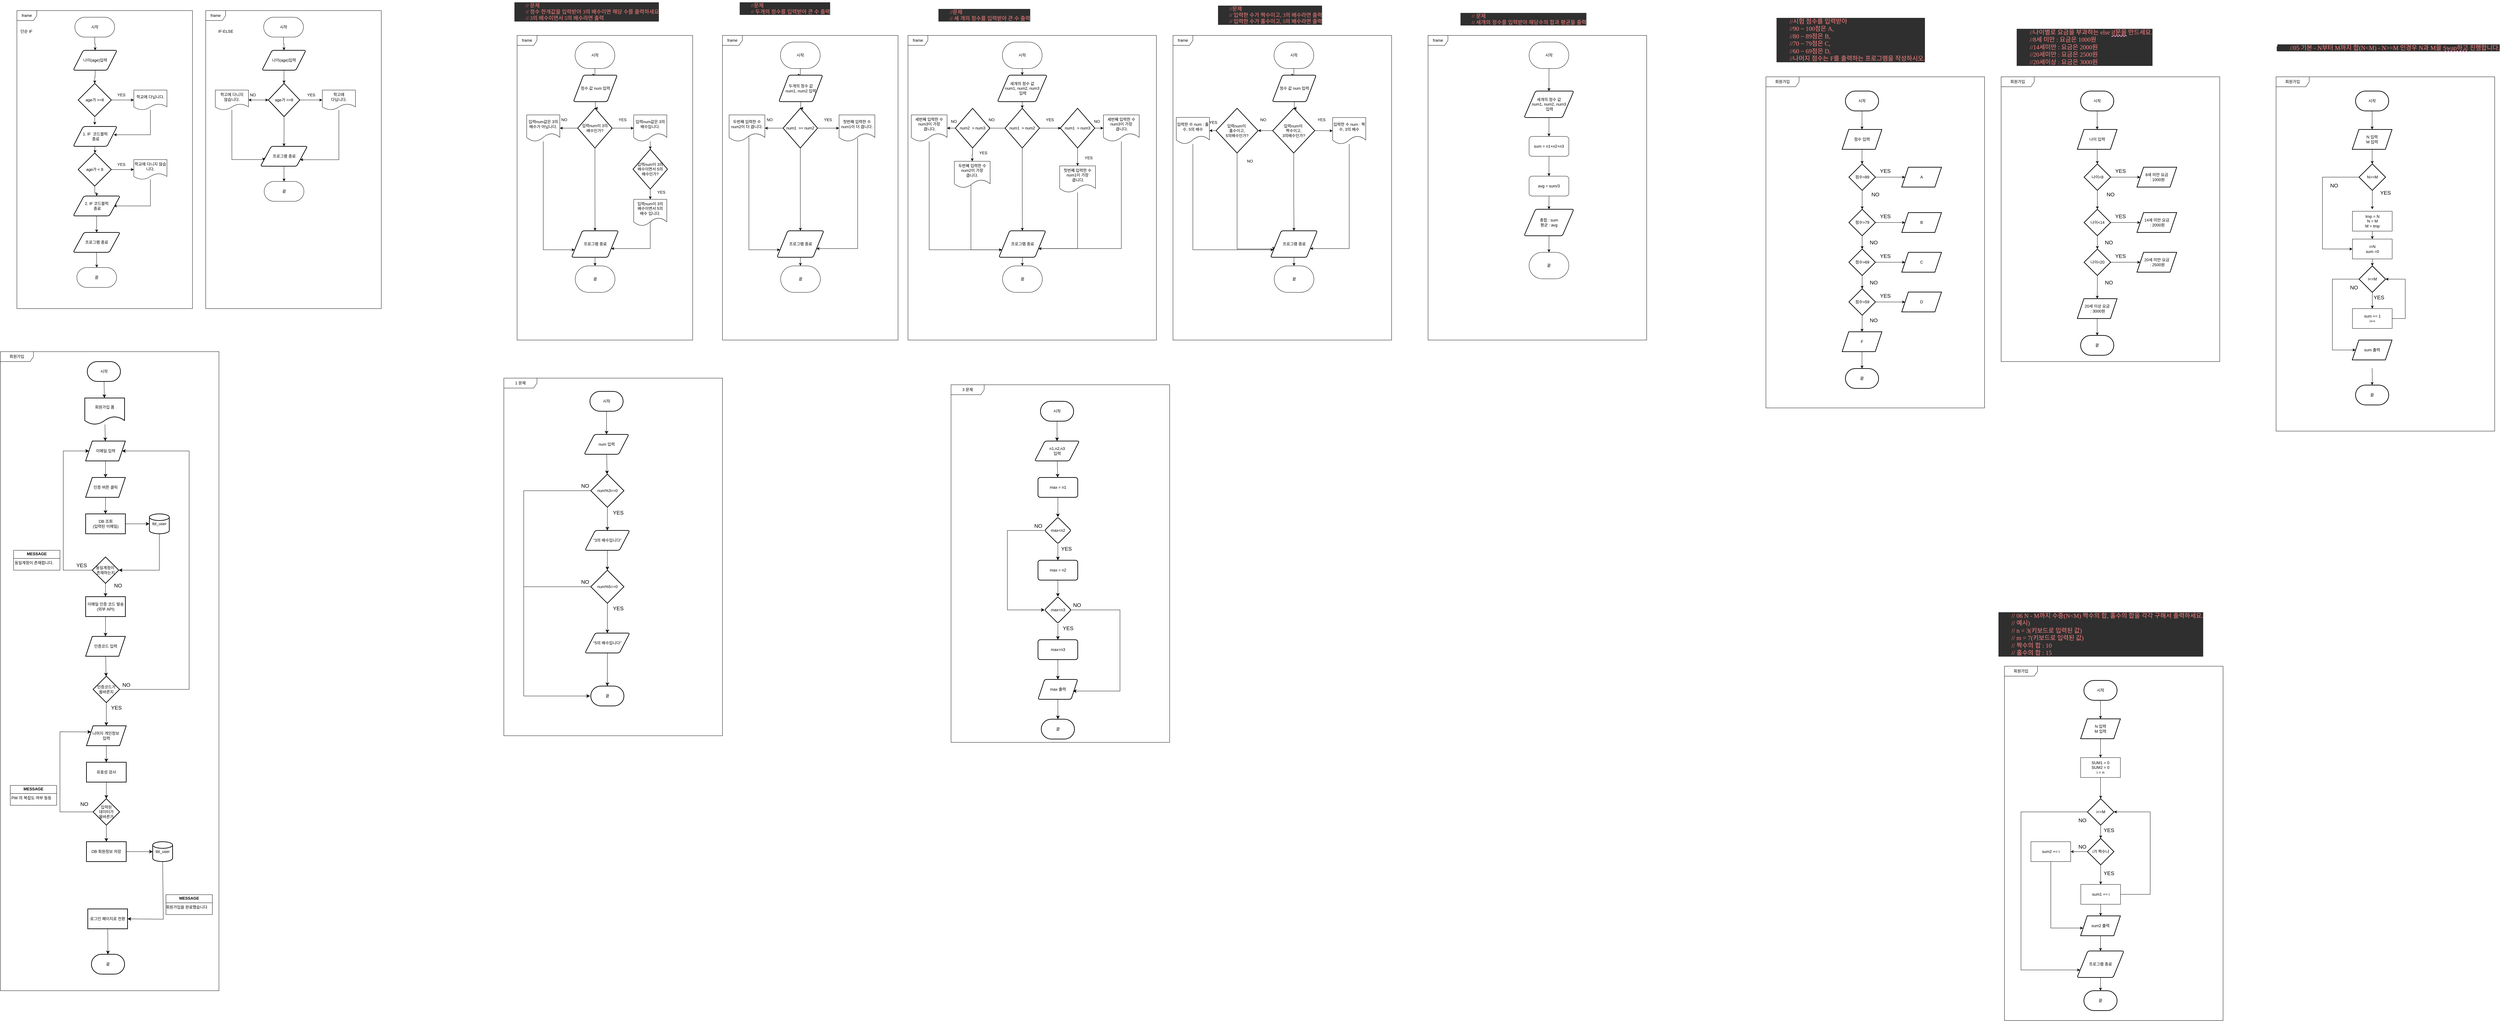 <mxfile version="24.7.17">
  <diagram name="페이지-1" id="bL1nmZd2nlfhnYmSMXlE">
    <mxGraphModel dx="1514" dy="1150" grid="1" gridSize="10" guides="1" tooltips="1" connect="1" arrows="1" fold="1" page="1" pageScale="1" pageWidth="827" pageHeight="1169" math="0" shadow="0">
      <root>
        <mxCell id="0" />
        <mxCell id="1" parent="0" />
        <mxCell id="hsLVqGyKf4GTfWMnWfSy-16" value="" style="edgeStyle=orthogonalEdgeStyle;rounded=0;orthogonalLoop=1;jettySize=auto;html=1;" parent="1" source="hsLVqGyKf4GTfWMnWfSy-3" target="hsLVqGyKf4GTfWMnWfSy-7" edge="1">
          <mxGeometry relative="1" as="geometry" />
        </mxCell>
        <mxCell id="hsLVqGyKf4GTfWMnWfSy-3" value="시작" style="rounded=1;whiteSpace=wrap;html=1;arcSize=50;" parent="1" vertex="1">
          <mxGeometry x="185" y="70" width="120" height="60" as="geometry" />
        </mxCell>
        <mxCell id="hsLVqGyKf4GTfWMnWfSy-4" value="끝" style="rounded=1;whiteSpace=wrap;html=1;arcSize=50;" parent="1" vertex="1">
          <mxGeometry x="191" y="826" width="120" height="60" as="geometry" />
        </mxCell>
        <mxCell id="hsLVqGyKf4GTfWMnWfSy-5" value="frame" style="shape=umlFrame;whiteSpace=wrap;html=1;pointerEvents=0;" parent="1" vertex="1">
          <mxGeometry x="10" y="50" width="530" height="900" as="geometry" />
        </mxCell>
        <mxCell id="hsLVqGyKf4GTfWMnWfSy-17" value="" style="edgeStyle=orthogonalEdgeStyle;rounded=0;orthogonalLoop=1;jettySize=auto;html=1;" parent="1" source="hsLVqGyKf4GTfWMnWfSy-7" target="hsLVqGyKf4GTfWMnWfSy-8" edge="1">
          <mxGeometry relative="1" as="geometry" />
        </mxCell>
        <mxCell id="hsLVqGyKf4GTfWMnWfSy-7" value="나이(age)입력" style="shape=parallelogram;html=1;strokeWidth=2;perimeter=parallelogramPerimeter;whiteSpace=wrap;rounded=1;arcSize=12;size=0.23;" parent="1" vertex="1">
          <mxGeometry x="180" y="170" width="132.5" height="60" as="geometry" />
        </mxCell>
        <mxCell id="hsLVqGyKf4GTfWMnWfSy-15" value="" style="edgeStyle=orthogonalEdgeStyle;rounded=0;orthogonalLoop=1;jettySize=auto;html=1;" parent="1" source="hsLVqGyKf4GTfWMnWfSy-8" target="hsLVqGyKf4GTfWMnWfSy-10" edge="1">
          <mxGeometry relative="1" as="geometry" />
        </mxCell>
        <mxCell id="hsLVqGyKf4GTfWMnWfSy-18" value="" style="edgeStyle=orthogonalEdgeStyle;rounded=0;orthogonalLoop=1;jettySize=auto;html=1;" parent="1" source="hsLVqGyKf4GTfWMnWfSy-8" edge="1">
          <mxGeometry relative="1" as="geometry">
            <mxPoint x="245.059" y="395" as="targetPoint" />
          </mxGeometry>
        </mxCell>
        <mxCell id="hsLVqGyKf4GTfWMnWfSy-8" value="age가 &amp;gt;=8" style="strokeWidth=2;html=1;shape=mxgraph.flowchart.decision;whiteSpace=wrap;" parent="1" vertex="1">
          <mxGeometry x="195" y="270" width="100" height="100" as="geometry" />
        </mxCell>
        <mxCell id="hsLVqGyKf4GTfWMnWfSy-21" style="edgeStyle=orthogonalEdgeStyle;rounded=0;orthogonalLoop=1;jettySize=auto;html=1;entryX=1;entryY=0.5;entryDx=0;entryDy=0;" parent="1" source="hsLVqGyKf4GTfWMnWfSy-10" edge="1">
          <mxGeometry relative="1" as="geometry">
            <mxPoint x="302.5" y="425" as="targetPoint" />
            <Array as="points">
              <mxPoint x="413" y="425" />
            </Array>
          </mxGeometry>
        </mxCell>
        <mxCell id="hsLVqGyKf4GTfWMnWfSy-10" value="학교에 다닙니다." style="shape=document;whiteSpace=wrap;html=1;boundedLbl=1;" parent="1" vertex="1">
          <mxGeometry x="363" y="290" width="100" height="60" as="geometry" />
        </mxCell>
        <mxCell id="hsLVqGyKf4GTfWMnWfSy-19" value="" style="edgeStyle=orthogonalEdgeStyle;rounded=0;orthogonalLoop=1;jettySize=auto;html=1;" parent="1" target="hsLVqGyKf4GTfWMnWfSy-12" edge="1">
          <mxGeometry relative="1" as="geometry">
            <mxPoint x="245.059" y="455" as="sourcePoint" />
          </mxGeometry>
        </mxCell>
        <mxCell id="hsLVqGyKf4GTfWMnWfSy-20" value="" style="edgeStyle=orthogonalEdgeStyle;rounded=0;orthogonalLoop=1;jettySize=auto;html=1;" parent="1" source="hsLVqGyKf4GTfWMnWfSy-12" target="hsLVqGyKf4GTfWMnWfSy-13" edge="1">
          <mxGeometry relative="1" as="geometry" />
        </mxCell>
        <mxCell id="hsLVqGyKf4GTfWMnWfSy-26" value="" style="edgeStyle=orthogonalEdgeStyle;rounded=0;orthogonalLoop=1;jettySize=auto;html=1;" parent="1" source="hsLVqGyKf4GTfWMnWfSy-12" target="hsLVqGyKf4GTfWMnWfSy-24" edge="1">
          <mxGeometry relative="1" as="geometry" />
        </mxCell>
        <mxCell id="hsLVqGyKf4GTfWMnWfSy-12" value="age가 &amp;lt; 8" style="strokeWidth=2;html=1;shape=mxgraph.flowchart.decision;whiteSpace=wrap;" parent="1" vertex="1">
          <mxGeometry x="195" y="480" width="100" height="100" as="geometry" />
        </mxCell>
        <mxCell id="hsLVqGyKf4GTfWMnWfSy-22" style="edgeStyle=orthogonalEdgeStyle;rounded=0;orthogonalLoop=1;jettySize=auto;html=1;entryX=1;entryY=0.5;entryDx=0;entryDy=0;" parent="1" source="hsLVqGyKf4GTfWMnWfSy-13" edge="1">
          <mxGeometry relative="1" as="geometry">
            <mxPoint x="302.5" y="640" as="targetPoint" />
            <Array as="points">
              <mxPoint x="413" y="640" />
            </Array>
          </mxGeometry>
        </mxCell>
        <mxCell id="hsLVqGyKf4GTfWMnWfSy-13" value="학교에 다니지 않습니다." style="shape=document;whiteSpace=wrap;html=1;boundedLbl=1;" parent="1" vertex="1">
          <mxGeometry x="363" y="500" width="100" height="60" as="geometry" />
        </mxCell>
        <mxCell id="hsLVqGyKf4GTfWMnWfSy-28" value="" style="edgeStyle=orthogonalEdgeStyle;rounded=0;orthogonalLoop=1;jettySize=auto;html=1;" parent="1" source="hsLVqGyKf4GTfWMnWfSy-23" target="hsLVqGyKf4GTfWMnWfSy-4" edge="1">
          <mxGeometry relative="1" as="geometry" />
        </mxCell>
        <mxCell id="hsLVqGyKf4GTfWMnWfSy-23" value="프로그램 종료" style="shape=parallelogram;html=1;strokeWidth=2;perimeter=parallelogramPerimeter;whiteSpace=wrap;rounded=1;arcSize=12;size=0.23;" parent="1" vertex="1">
          <mxGeometry x="180" y="720" width="141.5" height="60" as="geometry" />
        </mxCell>
        <mxCell id="hsLVqGyKf4GTfWMnWfSy-27" value="" style="edgeStyle=orthogonalEdgeStyle;rounded=0;orthogonalLoop=1;jettySize=auto;html=1;" parent="1" source="hsLVqGyKf4GTfWMnWfSy-24" target="hsLVqGyKf4GTfWMnWfSy-23" edge="1">
          <mxGeometry relative="1" as="geometry" />
        </mxCell>
        <mxCell id="hsLVqGyKf4GTfWMnWfSy-24" value="2. IF 코드블럭&lt;br&gt;&amp;nbsp;종료" style="shape=parallelogram;html=1;strokeWidth=2;perimeter=parallelogramPerimeter;whiteSpace=wrap;rounded=1;arcSize=12;size=0.23;" parent="1" vertex="1">
          <mxGeometry x="180" y="610" width="141.5" height="60" as="geometry" />
        </mxCell>
        <mxCell id="hsLVqGyKf4GTfWMnWfSy-25" value="1. IF&amp;nbsp; 코드블럭&lt;br&gt;&amp;nbsp;종료" style="shape=parallelogram;html=1;strokeWidth=2;perimeter=parallelogramPerimeter;whiteSpace=wrap;rounded=1;arcSize=12;size=0.23;" parent="1" vertex="1">
          <mxGeometry x="180" y="400" width="132.5" height="60" as="geometry" />
        </mxCell>
        <mxCell id="hsLVqGyKf4GTfWMnWfSy-29" value="" style="edgeStyle=orthogonalEdgeStyle;rounded=0;orthogonalLoop=1;jettySize=auto;html=1;" parent="1" source="hsLVqGyKf4GTfWMnWfSy-30" target="hsLVqGyKf4GTfWMnWfSy-34" edge="1">
          <mxGeometry relative="1" as="geometry" />
        </mxCell>
        <mxCell id="hsLVqGyKf4GTfWMnWfSy-30" value="시작" style="rounded=1;whiteSpace=wrap;html=1;arcSize=50;" parent="1" vertex="1">
          <mxGeometry x="755" y="70" width="120" height="60" as="geometry" />
        </mxCell>
        <mxCell id="hsLVqGyKf4GTfWMnWfSy-31" value="끝" style="rounded=1;whiteSpace=wrap;html=1;arcSize=50;" parent="1" vertex="1">
          <mxGeometry x="756.5" y="566" width="120" height="60" as="geometry" />
        </mxCell>
        <mxCell id="hsLVqGyKf4GTfWMnWfSy-32" value="frame" style="shape=umlFrame;whiteSpace=wrap;html=1;pointerEvents=0;" parent="1" vertex="1">
          <mxGeometry x="580" y="50" width="530" height="900" as="geometry" />
        </mxCell>
        <mxCell id="hsLVqGyKf4GTfWMnWfSy-33" value="" style="edgeStyle=orthogonalEdgeStyle;rounded=0;orthogonalLoop=1;jettySize=auto;html=1;" parent="1" source="hsLVqGyKf4GTfWMnWfSy-34" target="hsLVqGyKf4GTfWMnWfSy-37" edge="1">
          <mxGeometry relative="1" as="geometry" />
        </mxCell>
        <mxCell id="hsLVqGyKf4GTfWMnWfSy-34" value="나이(age)입력" style="shape=parallelogram;html=1;strokeWidth=2;perimeter=parallelogramPerimeter;whiteSpace=wrap;rounded=1;arcSize=12;size=0.23;" parent="1" vertex="1">
          <mxGeometry x="750" y="170" width="132.5" height="60" as="geometry" />
        </mxCell>
        <mxCell id="hsLVqGyKf4GTfWMnWfSy-35" value="" style="edgeStyle=orthogonalEdgeStyle;rounded=0;orthogonalLoop=1;jettySize=auto;html=1;" parent="1" source="hsLVqGyKf4GTfWMnWfSy-37" target="hsLVqGyKf4GTfWMnWfSy-39" edge="1">
          <mxGeometry relative="1" as="geometry" />
        </mxCell>
        <mxCell id="hsLVqGyKf4GTfWMnWfSy-36" value="" style="edgeStyle=orthogonalEdgeStyle;rounded=0;orthogonalLoop=1;jettySize=auto;html=1;entryX=0.5;entryY=0;entryDx=0;entryDy=0;" parent="1" source="hsLVqGyKf4GTfWMnWfSy-37" target="hsLVqGyKf4GTfWMnWfSy-47" edge="1">
          <mxGeometry relative="1" as="geometry">
            <mxPoint x="814.059" y="395" as="targetPoint" />
          </mxGeometry>
        </mxCell>
        <mxCell id="hsLVqGyKf4GTfWMnWfSy-55" value="" style="edgeStyle=orthogonalEdgeStyle;rounded=0;orthogonalLoop=1;jettySize=auto;html=1;" parent="1" source="hsLVqGyKf4GTfWMnWfSy-37" target="hsLVqGyKf4GTfWMnWfSy-54" edge="1">
          <mxGeometry relative="1" as="geometry" />
        </mxCell>
        <mxCell id="hsLVqGyKf4GTfWMnWfSy-37" value="age가 &amp;gt;=8" style="strokeWidth=2;html=1;shape=mxgraph.flowchart.decision;whiteSpace=wrap;" parent="1" vertex="1">
          <mxGeometry x="769" y="270" width="95" height="100" as="geometry" />
        </mxCell>
        <mxCell id="hsLVqGyKf4GTfWMnWfSy-56" style="edgeStyle=orthogonalEdgeStyle;rounded=0;orthogonalLoop=1;jettySize=auto;html=1;entryX=1;entryY=0.75;entryDx=0;entryDy=0;" parent="1" source="hsLVqGyKf4GTfWMnWfSy-39" target="hsLVqGyKf4GTfWMnWfSy-47" edge="1">
          <mxGeometry relative="1" as="geometry">
            <Array as="points">
              <mxPoint x="982" y="500" />
            </Array>
          </mxGeometry>
        </mxCell>
        <mxCell id="hsLVqGyKf4GTfWMnWfSy-39" value="학고에&lt;br&gt;다닙니다." style="shape=document;whiteSpace=wrap;html=1;boundedLbl=1;" parent="1" vertex="1">
          <mxGeometry x="932" y="290" width="100" height="60" as="geometry" />
        </mxCell>
        <mxCell id="hsLVqGyKf4GTfWMnWfSy-46" value="" style="edgeStyle=orthogonalEdgeStyle;rounded=0;orthogonalLoop=1;jettySize=auto;html=1;" parent="1" source="hsLVqGyKf4GTfWMnWfSy-47" target="hsLVqGyKf4GTfWMnWfSy-31" edge="1">
          <mxGeometry relative="1" as="geometry" />
        </mxCell>
        <mxCell id="hsLVqGyKf4GTfWMnWfSy-47" value="프로그램 종료" style="shape=parallelogram;html=1;strokeWidth=2;perimeter=parallelogramPerimeter;whiteSpace=wrap;rounded=1;arcSize=12;size=0.23;" parent="1" vertex="1">
          <mxGeometry x="745.5" y="460" width="141.5" height="60" as="geometry" />
        </mxCell>
        <mxCell id="hsLVqGyKf4GTfWMnWfSy-51" value="NO" style="text;html=1;align=center;verticalAlign=middle;resizable=0;points=[];autosize=1;strokeColor=none;fillColor=none;" parent="1" vertex="1">
          <mxGeometry x="702" y="290" width="40" height="30" as="geometry" />
        </mxCell>
        <mxCell id="hsLVqGyKf4GTfWMnWfSy-52" value="YES" style="text;html=1;align=center;verticalAlign=middle;resizable=0;points=[];autosize=1;strokeColor=none;fillColor=none;" parent="1" vertex="1">
          <mxGeometry x="872.5" y="290" width="50" height="30" as="geometry" />
        </mxCell>
        <mxCell id="hsLVqGyKf4GTfWMnWfSy-57" style="edgeStyle=orthogonalEdgeStyle;rounded=0;orthogonalLoop=1;jettySize=auto;html=1;entryX=0;entryY=0.75;entryDx=0;entryDy=0;" parent="1" source="hsLVqGyKf4GTfWMnWfSy-54" target="hsLVqGyKf4GTfWMnWfSy-47" edge="1">
          <mxGeometry relative="1" as="geometry">
            <Array as="points">
              <mxPoint x="659" y="500" />
              <mxPoint x="755" y="500" />
            </Array>
          </mxGeometry>
        </mxCell>
        <mxCell id="hsLVqGyKf4GTfWMnWfSy-60" value="" style="edgeStyle=orthogonalEdgeStyle;rounded=0;orthogonalLoop=1;jettySize=auto;html=1;" parent="1" source="hsLVqGyKf4GTfWMnWfSy-54" target="hsLVqGyKf4GTfWMnWfSy-37" edge="1">
          <mxGeometry relative="1" as="geometry" />
        </mxCell>
        <mxCell id="hsLVqGyKf4GTfWMnWfSy-54" value="학고에 다니지&lt;div&gt;않습니다.&lt;/div&gt;" style="shape=document;whiteSpace=wrap;html=1;boundedLbl=1;" parent="1" vertex="1">
          <mxGeometry x="609" y="290" width="100" height="60" as="geometry" />
        </mxCell>
        <mxCell id="hsLVqGyKf4GTfWMnWfSy-58" value="YES" style="text;html=1;align=center;verticalAlign=middle;resizable=0;points=[];autosize=1;strokeColor=none;fillColor=none;" parent="1" vertex="1">
          <mxGeometry x="300" y="290" width="50" height="30" as="geometry" />
        </mxCell>
        <mxCell id="hsLVqGyKf4GTfWMnWfSy-59" value="YES" style="text;html=1;align=center;verticalAlign=middle;resizable=0;points=[];autosize=1;strokeColor=none;fillColor=none;" parent="1" vertex="1">
          <mxGeometry x="300" y="500" width="50" height="30" as="geometry" />
        </mxCell>
        <mxCell id="hsLVqGyKf4GTfWMnWfSy-62" value="단순 IF&amp;nbsp;" style="text;html=1;align=center;verticalAlign=middle;resizable=0;points=[];autosize=1;strokeColor=none;fillColor=none;" parent="1" vertex="1">
          <mxGeometry x="10" y="98" width="60" height="30" as="geometry" />
        </mxCell>
        <mxCell id="hsLVqGyKf4GTfWMnWfSy-63" value="IF-ELSE" style="text;html=1;align=center;verticalAlign=middle;resizable=0;points=[];autosize=1;strokeColor=none;fillColor=none;" parent="1" vertex="1">
          <mxGeometry x="605" y="98" width="70" height="30" as="geometry" />
        </mxCell>
        <mxCell id="hsLVqGyKf4GTfWMnWfSy-89" value="" style="edgeStyle=orthogonalEdgeStyle;rounded=0;orthogonalLoop=1;jettySize=auto;html=1;" parent="1" source="hsLVqGyKf4GTfWMnWfSy-90" target="hsLVqGyKf4GTfWMnWfSy-94" edge="1">
          <mxGeometry relative="1" as="geometry" />
        </mxCell>
        <mxCell id="hsLVqGyKf4GTfWMnWfSy-90" value="시작" style="rounded=1;whiteSpace=wrap;html=1;arcSize=50;" parent="1" vertex="1">
          <mxGeometry x="1695" y="145" width="120" height="80" as="geometry" />
        </mxCell>
        <mxCell id="hsLVqGyKf4GTfWMnWfSy-91" value="끝" style="rounded=1;whiteSpace=wrap;html=1;arcSize=50;" parent="1" vertex="1">
          <mxGeometry x="1695.5" y="821" width="120" height="80" as="geometry" />
        </mxCell>
        <mxCell id="hsLVqGyKf4GTfWMnWfSy-92" value="frame" style="shape=umlFrame;whiteSpace=wrap;html=1;pointerEvents=0;" parent="1" vertex="1">
          <mxGeometry x="1520" y="125" width="530" height="920" as="geometry" />
        </mxCell>
        <mxCell id="hsLVqGyKf4GTfWMnWfSy-93" value="" style="edgeStyle=orthogonalEdgeStyle;rounded=0;orthogonalLoop=1;jettySize=auto;html=1;" parent="1" source="hsLVqGyKf4GTfWMnWfSy-94" target="hsLVqGyKf4GTfWMnWfSy-98" edge="1">
          <mxGeometry relative="1" as="geometry" />
        </mxCell>
        <mxCell id="hsLVqGyKf4GTfWMnWfSy-94" value="정수 값 num 입력" style="shape=parallelogram;html=1;strokeWidth=2;perimeter=parallelogramPerimeter;whiteSpace=wrap;rounded=1;arcSize=12;size=0.23;" parent="1" vertex="1">
          <mxGeometry x="1690" y="245" width="132.5" height="80" as="geometry" />
        </mxCell>
        <mxCell id="hsLVqGyKf4GTfWMnWfSy-95" value="" style="edgeStyle=orthogonalEdgeStyle;rounded=0;orthogonalLoop=1;jettySize=auto;html=1;" parent="1" source="hsLVqGyKf4GTfWMnWfSy-98" target="hsLVqGyKf4GTfWMnWfSy-100" edge="1">
          <mxGeometry relative="1" as="geometry" />
        </mxCell>
        <mxCell id="hsLVqGyKf4GTfWMnWfSy-96" value="" style="edgeStyle=orthogonalEdgeStyle;rounded=0;orthogonalLoop=1;jettySize=auto;html=1;entryX=0.5;entryY=0;entryDx=0;entryDy=0;" parent="1" source="hsLVqGyKf4GTfWMnWfSy-98" target="hsLVqGyKf4GTfWMnWfSy-102" edge="1">
          <mxGeometry relative="1" as="geometry">
            <mxPoint x="1754.059" y="470" as="targetPoint" />
          </mxGeometry>
        </mxCell>
        <mxCell id="hsLVqGyKf4GTfWMnWfSy-97" value="" style="edgeStyle=orthogonalEdgeStyle;rounded=0;orthogonalLoop=1;jettySize=auto;html=1;" parent="1" source="hsLVqGyKf4GTfWMnWfSy-98" target="hsLVqGyKf4GTfWMnWfSy-107" edge="1">
          <mxGeometry relative="1" as="geometry" />
        </mxCell>
        <mxCell id="hsLVqGyKf4GTfWMnWfSy-98" value="입력num이 3의&lt;br&gt;배수인가?" style="strokeWidth=2;html=1;shape=mxgraph.flowchart.decision;whiteSpace=wrap;" parent="1" vertex="1">
          <mxGeometry x="1703" y="345" width="104" height="120" as="geometry" />
        </mxCell>
        <mxCell id="hsLVqGyKf4GTfWMnWfSy-99" style="edgeStyle=orthogonalEdgeStyle;rounded=0;orthogonalLoop=1;jettySize=auto;html=1;entryX=1;entryY=0.75;entryDx=0;entryDy=0;exitX=0.536;exitY=0.838;exitDx=0;exitDy=0;exitPerimeter=0;" parent="1" source="hsLVqGyKf4GTfWMnWfSy-111" target="hsLVqGyKf4GTfWMnWfSy-102" edge="1">
          <mxGeometry relative="1" as="geometry">
            <mxPoint x="1922" y="670" as="sourcePoint" />
            <Array as="points">
              <mxPoint x="1922" y="677" />
              <mxPoint x="1922" y="769" />
            </Array>
          </mxGeometry>
        </mxCell>
        <mxCell id="hsLVqGyKf4GTfWMnWfSy-112" value="" style="edgeStyle=orthogonalEdgeStyle;rounded=0;orthogonalLoop=1;jettySize=auto;html=1;" parent="1" source="hsLVqGyKf4GTfWMnWfSy-100" target="hsLVqGyKf4GTfWMnWfSy-110" edge="1">
          <mxGeometry relative="1" as="geometry" />
        </mxCell>
        <mxCell id="hsLVqGyKf4GTfWMnWfSy-100" value="입력num값은 3의&lt;br&gt;배수입니다." style="shape=document;whiteSpace=wrap;html=1;boundedLbl=1;" parent="1" vertex="1">
          <mxGeometry x="1872" y="365" width="100" height="80" as="geometry" />
        </mxCell>
        <mxCell id="hsLVqGyKf4GTfWMnWfSy-101" value="" style="edgeStyle=orthogonalEdgeStyle;rounded=0;orthogonalLoop=1;jettySize=auto;html=1;" parent="1" source="hsLVqGyKf4GTfWMnWfSy-102" target="hsLVqGyKf4GTfWMnWfSy-91" edge="1">
          <mxGeometry relative="1" as="geometry" />
        </mxCell>
        <mxCell id="hsLVqGyKf4GTfWMnWfSy-102" value="프로그램 종료" style="shape=parallelogram;html=1;strokeWidth=2;perimeter=parallelogramPerimeter;whiteSpace=wrap;rounded=1;arcSize=12;size=0.23;" parent="1" vertex="1">
          <mxGeometry x="1684.5" y="715" width="141.5" height="80" as="geometry" />
        </mxCell>
        <mxCell id="hsLVqGyKf4GTfWMnWfSy-103" value="NO" style="text;html=1;align=center;verticalAlign=middle;resizable=0;points=[];autosize=1;strokeColor=none;fillColor=none;" parent="1" vertex="1">
          <mxGeometry x="1642" y="365" width="40" height="30" as="geometry" />
        </mxCell>
        <mxCell id="hsLVqGyKf4GTfWMnWfSy-104" value="YES" style="text;html=1;align=center;verticalAlign=middle;resizable=0;points=[];autosize=1;strokeColor=none;fillColor=none;" parent="1" vertex="1">
          <mxGeometry x="1812.5" y="365" width="50" height="30" as="geometry" />
        </mxCell>
        <mxCell id="hsLVqGyKf4GTfWMnWfSy-105" style="edgeStyle=orthogonalEdgeStyle;rounded=0;orthogonalLoop=1;jettySize=auto;html=1;entryX=0;entryY=0.75;entryDx=0;entryDy=0;" parent="1" source="hsLVqGyKf4GTfWMnWfSy-107" target="hsLVqGyKf4GTfWMnWfSy-102" edge="1">
          <mxGeometry relative="1" as="geometry">
            <Array as="points">
              <mxPoint x="1599" y="772" />
            </Array>
          </mxGeometry>
        </mxCell>
        <mxCell id="hsLVqGyKf4GTfWMnWfSy-107" value="입력num값은 3의&lt;br&gt;배수가 아닙니다." style="shape=document;whiteSpace=wrap;html=1;boundedLbl=1;" parent="1" vertex="1">
          <mxGeometry x="1549" y="365" width="100" height="80" as="geometry" />
        </mxCell>
        <mxCell id="hsLVqGyKf4GTfWMnWfSy-113" value="" style="edgeStyle=orthogonalEdgeStyle;rounded=0;orthogonalLoop=1;jettySize=auto;html=1;" parent="1" source="hsLVqGyKf4GTfWMnWfSy-110" target="hsLVqGyKf4GTfWMnWfSy-111" edge="1">
          <mxGeometry relative="1" as="geometry" />
        </mxCell>
        <mxCell id="hsLVqGyKf4GTfWMnWfSy-110" value="입력num이 3의&lt;br&gt;배수이면서 5의&lt;div&gt;배수인가?&lt;/div&gt;" style="strokeWidth=2;html=1;shape=mxgraph.flowchart.decision;whiteSpace=wrap;" parent="1" vertex="1">
          <mxGeometry x="1870" y="469" width="104" height="120" as="geometry" />
        </mxCell>
        <mxCell id="hsLVqGyKf4GTfWMnWfSy-111" value="입력num이 3의&lt;br&gt;배수이면서 5의&lt;br&gt;배수 입니다." style="shape=document;whiteSpace=wrap;html=1;boundedLbl=1;" parent="1" vertex="1">
          <mxGeometry x="1872" y="620" width="100" height="80" as="geometry" />
        </mxCell>
        <mxCell id="hsLVqGyKf4GTfWMnWfSy-114" value="YES" style="text;html=1;align=center;verticalAlign=middle;resizable=0;points=[];autosize=1;strokeColor=none;fillColor=none;" parent="1" vertex="1">
          <mxGeometry x="1930" y="584" width="50" height="30" as="geometry" />
        </mxCell>
        <mxCell id="hsLVqGyKf4GTfWMnWfSy-117" value="&lt;div style=&quot;background-color:#2f2f2f;padding:0px 0px 0px 2px;&quot;&gt;&lt;div style=&quot;color:#cccccc;background-color:#2f2f2f;font-family:&amp;quot;Consolas&amp;quot;;font-size:12pt;white-space:pre;&quot;&gt;&lt;p style=&quot;margin:0;&quot;&gt;&lt;span style=&quot;color:#d9e8f7;&quot;&gt;&lt;span style=&quot;white-space: pre;&quot;&gt;&amp;nbsp;&amp;nbsp;&amp;nbsp;&amp;nbsp;&lt;/span&gt;&lt;span style=&quot;white-space: pre;&quot;&gt;&amp;nbsp;&amp;nbsp;&amp;nbsp;&amp;nbsp;&lt;/span&gt;&lt;/span&gt;&lt;span style=&quot;color:#ff8080;&quot;&gt;// 문제&lt;/span&gt;&lt;/p&gt;&lt;p style=&quot;margin:0;&quot;&gt;&lt;span style=&quot;color:#d9e8f7;&quot;&gt;&lt;span style=&quot;white-space: pre;&quot;&gt;&amp;nbsp;&amp;nbsp;&amp;nbsp;&amp;nbsp;&lt;/span&gt;&lt;span style=&quot;white-space: pre;&quot;&gt;&amp;nbsp;&amp;nbsp;&amp;nbsp;&amp;nbsp;&lt;/span&gt;&lt;/span&gt;&lt;span style=&quot;color:#ff8080;&quot;&gt;// 정수 한개값을 입력받아 3의 배수이면 해당 수를 출력하세요&lt;/span&gt;&lt;/p&gt;&lt;p style=&quot;margin:0;&quot;&gt;&lt;span style=&quot;color:#d9e8f7;&quot;&gt;&lt;span style=&quot;white-space: pre;&quot;&gt;&amp;nbsp;&amp;nbsp;&amp;nbsp;&amp;nbsp;&lt;/span&gt;&lt;span style=&quot;white-space: pre;&quot;&gt;&amp;nbsp;&amp;nbsp;&amp;nbsp;&amp;nbsp;&lt;/span&gt;&lt;/span&gt;&lt;span style=&quot;color:#ff8080;&quot;&gt;// 3의 배수이면서 5의 배수라면 출력&lt;/span&gt;&lt;/p&gt;&lt;/div&gt;&lt;/div&gt;" style="text;whiteSpace=wrap;html=1;" parent="1" vertex="1">
          <mxGeometry x="1510" y="18" width="560" height="80" as="geometry" />
        </mxCell>
        <mxCell id="hsLVqGyKf4GTfWMnWfSy-118" value="&lt;div style=&quot;background-color:#2f2f2f;padding:0px 0px 0px 2px;&quot;&gt;&lt;div style=&quot;color:#cccccc;background-color:#2f2f2f;font-family:&amp;quot;Consolas&amp;quot;;font-size:12pt;white-space:pre;&quot;&gt;&lt;p style=&quot;margin:0;&quot;&gt;&lt;span style=&quot;color:#d9e8f7;&quot;&gt;&lt;span style=&quot;white-space: pre;&quot;&gt;&amp;nbsp;&amp;nbsp;&amp;nbsp;&amp;nbsp;&lt;/span&gt;&lt;span style=&quot;white-space: pre;&quot;&gt;&amp;nbsp;&amp;nbsp;&amp;nbsp;&amp;nbsp;&lt;/span&gt;&lt;/span&gt;&lt;span style=&quot;color:#ff8080;&quot;&gt;//문제&lt;/span&gt;&lt;/p&gt;&lt;p style=&quot;margin:0;&quot;&gt;&lt;span style=&quot;color:#d9e8f7;&quot;&gt;&lt;span style=&quot;white-space: pre;&quot;&gt;&amp;nbsp;&amp;nbsp;&amp;nbsp;&amp;nbsp;&lt;/span&gt;&lt;span style=&quot;white-space: pre;&quot;&gt;&amp;nbsp;&amp;nbsp;&amp;nbsp;&amp;nbsp;&lt;/span&gt;&lt;/span&gt;&lt;span style=&quot;color:#ff8080;&quot;&gt;// 두개의 정수를 입력받아 큰 수 출력&lt;/span&gt;&lt;/p&gt;&lt;/div&gt;&lt;/div&gt;" style="text;whiteSpace=wrap;html=1;" parent="1" vertex="1">
          <mxGeometry x="2190" y="18" width="400" height="60" as="geometry" />
        </mxCell>
        <mxCell id="hsLVqGyKf4GTfWMnWfSy-119" value="" style="edgeStyle=orthogonalEdgeStyle;rounded=0;orthogonalLoop=1;jettySize=auto;html=1;" parent="1" source="hsLVqGyKf4GTfWMnWfSy-120" target="hsLVqGyKf4GTfWMnWfSy-124" edge="1">
          <mxGeometry relative="1" as="geometry" />
        </mxCell>
        <mxCell id="hsLVqGyKf4GTfWMnWfSy-120" value="시작" style="rounded=1;whiteSpace=wrap;html=1;arcSize=50;" parent="1" vertex="1">
          <mxGeometry x="2315" y="145" width="120" height="80" as="geometry" />
        </mxCell>
        <mxCell id="hsLVqGyKf4GTfWMnWfSy-121" value="끝" style="rounded=1;whiteSpace=wrap;html=1;arcSize=50;" parent="1" vertex="1">
          <mxGeometry x="2315.5" y="821" width="120" height="80" as="geometry" />
        </mxCell>
        <mxCell id="hsLVqGyKf4GTfWMnWfSy-122" value="frame" style="shape=umlFrame;whiteSpace=wrap;html=1;pointerEvents=0;" parent="1" vertex="1">
          <mxGeometry x="2140" y="125" width="530" height="920" as="geometry" />
        </mxCell>
        <mxCell id="hsLVqGyKf4GTfWMnWfSy-123" value="" style="edgeStyle=orthogonalEdgeStyle;rounded=0;orthogonalLoop=1;jettySize=auto;html=1;" parent="1" source="hsLVqGyKf4GTfWMnWfSy-124" target="hsLVqGyKf4GTfWMnWfSy-128" edge="1">
          <mxGeometry relative="1" as="geometry" />
        </mxCell>
        <mxCell id="hsLVqGyKf4GTfWMnWfSy-124" value="두개의 정수 값&lt;div&gt;num1, num2 입력&lt;/div&gt;" style="shape=parallelogram;html=1;strokeWidth=2;perimeter=parallelogramPerimeter;whiteSpace=wrap;rounded=1;arcSize=12;size=0.23;" parent="1" vertex="1">
          <mxGeometry x="2310" y="245" width="132.5" height="80" as="geometry" />
        </mxCell>
        <mxCell id="hsLVqGyKf4GTfWMnWfSy-125" value="" style="edgeStyle=orthogonalEdgeStyle;rounded=0;orthogonalLoop=1;jettySize=auto;html=1;" parent="1" source="hsLVqGyKf4GTfWMnWfSy-128" target="hsLVqGyKf4GTfWMnWfSy-131" edge="1">
          <mxGeometry relative="1" as="geometry" />
        </mxCell>
        <mxCell id="hsLVqGyKf4GTfWMnWfSy-126" value="" style="edgeStyle=orthogonalEdgeStyle;rounded=0;orthogonalLoop=1;jettySize=auto;html=1;entryX=0.5;entryY=0;entryDx=0;entryDy=0;" parent="1" source="hsLVqGyKf4GTfWMnWfSy-128" target="hsLVqGyKf4GTfWMnWfSy-133" edge="1">
          <mxGeometry relative="1" as="geometry">
            <mxPoint x="2374.059" y="470" as="targetPoint" />
          </mxGeometry>
        </mxCell>
        <mxCell id="hsLVqGyKf4GTfWMnWfSy-127" value="" style="edgeStyle=orthogonalEdgeStyle;rounded=0;orthogonalLoop=1;jettySize=auto;html=1;entryX=1;entryY=0.5;entryDx=0;entryDy=0;" parent="1" source="hsLVqGyKf4GTfWMnWfSy-128" target="hsLVqGyKf4GTfWMnWfSy-143" edge="1">
          <mxGeometry relative="1" as="geometry">
            <mxPoint x="2290" y="400" as="targetPoint" />
          </mxGeometry>
        </mxCell>
        <mxCell id="hsLVqGyKf4GTfWMnWfSy-128" value="num1&amp;nbsp; &amp;gt;= num2" style="strokeWidth=2;html=1;shape=mxgraph.flowchart.decision;whiteSpace=wrap;" parent="1" vertex="1">
          <mxGeometry x="2323" y="345" width="104" height="120" as="geometry" />
        </mxCell>
        <mxCell id="hsLVqGyKf4GTfWMnWfSy-129" style="edgeStyle=orthogonalEdgeStyle;rounded=0;orthogonalLoop=1;jettySize=auto;html=1;entryX=1;entryY=0.75;entryDx=0;entryDy=0;exitX=0.519;exitY=0.863;exitDx=0;exitDy=0;exitPerimeter=0;" parent="1" source="hsLVqGyKf4GTfWMnWfSy-131" target="hsLVqGyKf4GTfWMnWfSy-133" edge="1">
          <mxGeometry relative="1" as="geometry">
            <mxPoint x="2545.6" y="687.04" as="sourcePoint" />
            <Array as="points">
              <mxPoint x="2548" y="769" />
            </Array>
          </mxGeometry>
        </mxCell>
        <mxCell id="hsLVqGyKf4GTfWMnWfSy-131" value="첫번째 입력한 수&lt;br&gt;num1이 더 큽니다." style="shape=document;whiteSpace=wrap;html=1;boundedLbl=1;" parent="1" vertex="1">
          <mxGeometry x="2492" y="365" width="108" height="80" as="geometry" />
        </mxCell>
        <mxCell id="hsLVqGyKf4GTfWMnWfSy-132" value="" style="edgeStyle=orthogonalEdgeStyle;rounded=0;orthogonalLoop=1;jettySize=auto;html=1;" parent="1" source="hsLVqGyKf4GTfWMnWfSy-133" target="hsLVqGyKf4GTfWMnWfSy-121" edge="1">
          <mxGeometry relative="1" as="geometry" />
        </mxCell>
        <mxCell id="hsLVqGyKf4GTfWMnWfSy-133" value="프로그램 종료" style="shape=parallelogram;html=1;strokeWidth=2;perimeter=parallelogramPerimeter;whiteSpace=wrap;rounded=1;arcSize=12;size=0.23;" parent="1" vertex="1">
          <mxGeometry x="2304.5" y="715" width="141.5" height="80" as="geometry" />
        </mxCell>
        <mxCell id="hsLVqGyKf4GTfWMnWfSy-134" value="NO" style="text;html=1;align=center;verticalAlign=middle;resizable=0;points=[];autosize=1;strokeColor=none;fillColor=none;" parent="1" vertex="1">
          <mxGeometry x="2262" y="365" width="40" height="30" as="geometry" />
        </mxCell>
        <mxCell id="hsLVqGyKf4GTfWMnWfSy-135" value="YES" style="text;html=1;align=center;verticalAlign=middle;resizable=0;points=[];autosize=1;strokeColor=none;fillColor=none;" parent="1" vertex="1">
          <mxGeometry x="2432.5" y="365" width="50" height="30" as="geometry" />
        </mxCell>
        <mxCell id="hsLVqGyKf4GTfWMnWfSy-136" style="edgeStyle=orthogonalEdgeStyle;rounded=0;orthogonalLoop=1;jettySize=auto;html=1;entryX=0;entryY=0.75;entryDx=0;entryDy=0;exitX=0.554;exitY=0.775;exitDx=0;exitDy=0;exitPerimeter=0;" parent="1" source="hsLVqGyKf4GTfWMnWfSy-143" target="hsLVqGyKf4GTfWMnWfSy-133" edge="1">
          <mxGeometry relative="1" as="geometry">
            <mxPoint x="2219.0" y="445" as="sourcePoint" />
            <Array as="points">
              <mxPoint x="2220" y="772" />
            </Array>
          </mxGeometry>
        </mxCell>
        <mxCell id="hsLVqGyKf4GTfWMnWfSy-143" value="두번째 입력한 수&lt;br&gt;num2이 더 큽니다." style="shape=document;whiteSpace=wrap;html=1;boundedLbl=1;" parent="1" vertex="1">
          <mxGeometry x="2160" y="365" width="108" height="80" as="geometry" />
        </mxCell>
        <mxCell id="hsLVqGyKf4GTfWMnWfSy-145" value="" style="edgeStyle=orthogonalEdgeStyle;rounded=0;orthogonalLoop=1;jettySize=auto;html=1;" parent="1" source="hsLVqGyKf4GTfWMnWfSy-146" target="hsLVqGyKf4GTfWMnWfSy-150" edge="1">
          <mxGeometry relative="1" as="geometry" />
        </mxCell>
        <mxCell id="hsLVqGyKf4GTfWMnWfSy-146" value="시작" style="rounded=1;whiteSpace=wrap;html=1;arcSize=50;" parent="1" vertex="1">
          <mxGeometry x="2985" y="145" width="120" height="80" as="geometry" />
        </mxCell>
        <mxCell id="hsLVqGyKf4GTfWMnWfSy-147" value="끝" style="rounded=1;whiteSpace=wrap;html=1;arcSize=50;" parent="1" vertex="1">
          <mxGeometry x="2985.5" y="821" width="120" height="80" as="geometry" />
        </mxCell>
        <mxCell id="hsLVqGyKf4GTfWMnWfSy-148" value="frame" style="shape=umlFrame;whiteSpace=wrap;html=1;pointerEvents=0;" parent="1" vertex="1">
          <mxGeometry x="2700" y="125" width="750" height="920" as="geometry" />
        </mxCell>
        <mxCell id="hsLVqGyKf4GTfWMnWfSy-149" value="" style="edgeStyle=orthogonalEdgeStyle;rounded=0;orthogonalLoop=1;jettySize=auto;html=1;" parent="1" source="hsLVqGyKf4GTfWMnWfSy-150" target="hsLVqGyKf4GTfWMnWfSy-154" edge="1">
          <mxGeometry relative="1" as="geometry" />
        </mxCell>
        <mxCell id="hsLVqGyKf4GTfWMnWfSy-150" value="세개의 정수 값&lt;div&gt;num1, num2, num3&lt;br&gt;&amp;nbsp;입력&lt;/div&gt;" style="shape=parallelogram;html=1;strokeWidth=2;perimeter=parallelogramPerimeter;whiteSpace=wrap;rounded=1;arcSize=12;size=0.23;" parent="1" vertex="1">
          <mxGeometry x="2970" y="245" width="150" height="80" as="geometry" />
        </mxCell>
        <mxCell id="hsLVqGyKf4GTfWMnWfSy-151" value="" style="edgeStyle=orthogonalEdgeStyle;rounded=0;orthogonalLoop=1;jettySize=auto;html=1;" parent="1" source="hsLVqGyKf4GTfWMnWfSy-154" edge="1">
          <mxGeometry relative="1" as="geometry">
            <mxPoint x="3162" y="405" as="targetPoint" />
          </mxGeometry>
        </mxCell>
        <mxCell id="hsLVqGyKf4GTfWMnWfSy-152" value="" style="edgeStyle=orthogonalEdgeStyle;rounded=0;orthogonalLoop=1;jettySize=auto;html=1;entryX=0.5;entryY=0;entryDx=0;entryDy=0;" parent="1" source="hsLVqGyKf4GTfWMnWfSy-154" target="hsLVqGyKf4GTfWMnWfSy-158" edge="1">
          <mxGeometry relative="1" as="geometry">
            <mxPoint x="3044.059" y="470" as="targetPoint" />
          </mxGeometry>
        </mxCell>
        <mxCell id="hsLVqGyKf4GTfWMnWfSy-153" value="" style="edgeStyle=orthogonalEdgeStyle;rounded=0;orthogonalLoop=1;jettySize=auto;html=1;entryX=1;entryY=0.5;entryDx=0;entryDy=0;" parent="1" source="hsLVqGyKf4GTfWMnWfSy-154" edge="1">
          <mxGeometry relative="1" as="geometry">
            <mxPoint x="2938.0" y="405.0" as="targetPoint" />
          </mxGeometry>
        </mxCell>
        <mxCell id="hsLVqGyKf4GTfWMnWfSy-154" value="num1&amp;nbsp; &amp;gt; num2" style="strokeWidth=2;html=1;shape=mxgraph.flowchart.decision;whiteSpace=wrap;" parent="1" vertex="1">
          <mxGeometry x="2993" y="345" width="104" height="120" as="geometry" />
        </mxCell>
        <mxCell id="hsLVqGyKf4GTfWMnWfSy-157" value="" style="edgeStyle=orthogonalEdgeStyle;rounded=0;orthogonalLoop=1;jettySize=auto;html=1;" parent="1" source="hsLVqGyKf4GTfWMnWfSy-158" target="hsLVqGyKf4GTfWMnWfSy-147" edge="1">
          <mxGeometry relative="1" as="geometry" />
        </mxCell>
        <mxCell id="hsLVqGyKf4GTfWMnWfSy-158" value="프로그램 종료" style="shape=parallelogram;html=1;strokeWidth=2;perimeter=parallelogramPerimeter;whiteSpace=wrap;rounded=1;arcSize=12;size=0.23;" parent="1" vertex="1">
          <mxGeometry x="2974.5" y="715" width="141.5" height="80" as="geometry" />
        </mxCell>
        <mxCell id="hsLVqGyKf4GTfWMnWfSy-159" value="NO" style="text;html=1;align=center;verticalAlign=middle;resizable=0;points=[];autosize=1;strokeColor=none;fillColor=none;" parent="1" vertex="1">
          <mxGeometry x="2932" y="365" width="40" height="30" as="geometry" />
        </mxCell>
        <mxCell id="hsLVqGyKf4GTfWMnWfSy-160" value="YES" style="text;html=1;align=center;verticalAlign=middle;resizable=0;points=[];autosize=1;strokeColor=none;fillColor=none;" parent="1" vertex="1">
          <mxGeometry x="3102.5" y="365" width="50" height="30" as="geometry" />
        </mxCell>
        <mxCell id="hsLVqGyKf4GTfWMnWfSy-161" style="edgeStyle=orthogonalEdgeStyle;rounded=0;orthogonalLoop=1;jettySize=auto;html=1;entryX=0;entryY=0.75;entryDx=0;entryDy=0;exitX=0.491;exitY=0.864;exitDx=0;exitDy=0;exitPerimeter=0;" parent="1" source="hsLVqGyKf4GTfWMnWfSy-174" target="hsLVqGyKf4GTfWMnWfSy-158" edge="1">
          <mxGeometry relative="1" as="geometry">
            <mxPoint x="2889.832" y="427.0" as="sourcePoint" />
            <Array as="points">
              <mxPoint x="2890" y="574" />
              <mxPoint x="2890" y="772" />
            </Array>
          </mxGeometry>
        </mxCell>
        <mxCell id="hsLVqGyKf4GTfWMnWfSy-172" style="edgeStyle=orthogonalEdgeStyle;rounded=0;orthogonalLoop=1;jettySize=auto;html=1;entryX=1;entryY=0.75;entryDx=0;entryDy=0;" parent="1" source="hsLVqGyKf4GTfWMnWfSy-165" target="hsLVqGyKf4GTfWMnWfSy-158" edge="1">
          <mxGeometry relative="1" as="geometry">
            <Array as="points">
              <mxPoint x="3212" y="769" />
            </Array>
          </mxGeometry>
        </mxCell>
        <mxCell id="hsLVqGyKf4GTfWMnWfSy-165" value="첫번째 입력한 수&lt;br&gt;num1이 가장&lt;br&gt;&amp;nbsp;큽니다." style="shape=document;whiteSpace=wrap;html=1;boundedLbl=1;" parent="1" vertex="1">
          <mxGeometry x="3158" y="519" width="108" height="80" as="geometry" />
        </mxCell>
        <mxCell id="hsLVqGyKf4GTfWMnWfSy-167" value="" style="edgeStyle=orthogonalEdgeStyle;rounded=0;orthogonalLoop=1;jettySize=auto;html=1;" parent="1" source="hsLVqGyKf4GTfWMnWfSy-166" target="hsLVqGyKf4GTfWMnWfSy-165" edge="1">
          <mxGeometry relative="1" as="geometry" />
        </mxCell>
        <mxCell id="hsLVqGyKf4GTfWMnWfSy-170" value="" style="edgeStyle=orthogonalEdgeStyle;rounded=0;orthogonalLoop=1;jettySize=auto;html=1;" parent="1" source="hsLVqGyKf4GTfWMnWfSy-166" target="hsLVqGyKf4GTfWMnWfSy-169" edge="1">
          <mxGeometry relative="1" as="geometry" />
        </mxCell>
        <mxCell id="hsLVqGyKf4GTfWMnWfSy-166" value="num1&amp;nbsp; &amp;gt; num3" style="strokeWidth=2;html=1;shape=mxgraph.flowchart.decision;whiteSpace=wrap;" parent="1" vertex="1">
          <mxGeometry x="3160" y="345" width="104" height="120" as="geometry" />
        </mxCell>
        <mxCell id="hsLVqGyKf4GTfWMnWfSy-168" value="YES" style="text;html=1;align=center;verticalAlign=middle;resizable=0;points=[];autosize=1;strokeColor=none;fillColor=none;" parent="1" vertex="1">
          <mxGeometry x="3220" y="480" width="50" height="30" as="geometry" />
        </mxCell>
        <mxCell id="hsLVqGyKf4GTfWMnWfSy-185" style="edgeStyle=orthogonalEdgeStyle;rounded=0;orthogonalLoop=1;jettySize=auto;html=1;entryX=1;entryY=0.75;entryDx=0;entryDy=0;" parent="1" source="hsLVqGyKf4GTfWMnWfSy-169" target="hsLVqGyKf4GTfWMnWfSy-158" edge="1">
          <mxGeometry relative="1" as="geometry">
            <Array as="points">
              <mxPoint x="3344" y="769" />
            </Array>
          </mxGeometry>
        </mxCell>
        <mxCell id="hsLVqGyKf4GTfWMnWfSy-169" value="세번째 입력한 수&lt;br&gt;num3이 가장&lt;br&gt;&amp;nbsp;큽니다." style="shape=document;whiteSpace=wrap;html=1;boundedLbl=1;" parent="1" vertex="1">
          <mxGeometry x="3290" y="365" width="108" height="80" as="geometry" />
        </mxCell>
        <mxCell id="hsLVqGyKf4GTfWMnWfSy-171" value="NO" style="text;html=1;align=center;verticalAlign=middle;resizable=0;points=[];autosize=1;strokeColor=none;fillColor=none;" parent="1" vertex="1">
          <mxGeometry x="3250" y="370" width="40" height="30" as="geometry" />
        </mxCell>
        <mxCell id="hsLVqGyKf4GTfWMnWfSy-184" style="edgeStyle=orthogonalEdgeStyle;rounded=0;orthogonalLoop=1;jettySize=auto;html=1;entryX=0;entryY=0.75;entryDx=0;entryDy=0;" parent="1" source="hsLVqGyKf4GTfWMnWfSy-173" target="hsLVqGyKf4GTfWMnWfSy-158" edge="1">
          <mxGeometry relative="1" as="geometry">
            <Array as="points">
              <mxPoint x="2764" y="772" />
            </Array>
          </mxGeometry>
        </mxCell>
        <mxCell id="hsLVqGyKf4GTfWMnWfSy-173" value="세번째 입력한 수&lt;br&gt;num3이 가장&lt;br&gt;&amp;nbsp;큽니다." style="shape=document;whiteSpace=wrap;html=1;boundedLbl=1;" parent="1" vertex="1">
          <mxGeometry x="2710" y="365" width="108" height="80" as="geometry" />
        </mxCell>
        <mxCell id="hsLVqGyKf4GTfWMnWfSy-174" value="두번째 입력한 수&lt;br&gt;num2이 가장&lt;br&gt;큽니다." style="shape=document;whiteSpace=wrap;html=1;boundedLbl=1;" parent="1" vertex="1">
          <mxGeometry x="2840" y="505" width="108" height="80" as="geometry" />
        </mxCell>
        <mxCell id="hsLVqGyKf4GTfWMnWfSy-176" value="" style="edgeStyle=orthogonalEdgeStyle;rounded=0;orthogonalLoop=1;jettySize=auto;html=1;" parent="1" source="hsLVqGyKf4GTfWMnWfSy-175" target="hsLVqGyKf4GTfWMnWfSy-173" edge="1">
          <mxGeometry relative="1" as="geometry" />
        </mxCell>
        <mxCell id="hsLVqGyKf4GTfWMnWfSy-179" value="" style="edgeStyle=orthogonalEdgeStyle;rounded=0;orthogonalLoop=1;jettySize=auto;html=1;" parent="1" source="hsLVqGyKf4GTfWMnWfSy-175" target="hsLVqGyKf4GTfWMnWfSy-174" edge="1">
          <mxGeometry relative="1" as="geometry" />
        </mxCell>
        <mxCell id="hsLVqGyKf4GTfWMnWfSy-175" value="num2&amp;nbsp; &amp;gt; num3" style="strokeWidth=2;html=1;shape=mxgraph.flowchart.decision;whiteSpace=wrap;" parent="1" vertex="1">
          <mxGeometry x="2843" y="345" width="104" height="120" as="geometry" />
        </mxCell>
        <mxCell id="hsLVqGyKf4GTfWMnWfSy-180" value="YES" style="text;html=1;align=center;verticalAlign=middle;resizable=0;points=[];autosize=1;strokeColor=none;fillColor=none;" parent="1" vertex="1">
          <mxGeometry x="2902" y="465" width="50" height="30" as="geometry" />
        </mxCell>
        <mxCell id="hsLVqGyKf4GTfWMnWfSy-181" value="NO" style="text;html=1;align=center;verticalAlign=middle;resizable=0;points=[];autosize=1;strokeColor=none;fillColor=none;" parent="1" vertex="1">
          <mxGeometry x="2818" y="370" width="40" height="30" as="geometry" />
        </mxCell>
        <mxCell id="hsLVqGyKf4GTfWMnWfSy-186" value="&lt;div style=&quot;background-color:#2f2f2f;padding:0px 0px 0px 2px;&quot;&gt;&lt;div style=&quot;color:#cccccc;background-color:#2f2f2f;font-family:&amp;quot;Consolas&amp;quot;;font-size:12pt;white-space:pre;&quot;&gt;&lt;p style=&quot;margin:0;&quot;&gt;&lt;span style=&quot;color:#d9e8f7;&quot;&gt;&lt;span style=&quot;white-space: pre;&quot;&gt;&amp;nbsp;&amp;nbsp;&amp;nbsp;&amp;nbsp;&lt;/span&gt;&lt;span style=&quot;white-space: pre;&quot;&gt;&amp;nbsp;&amp;nbsp;&amp;nbsp;&amp;nbsp;&lt;/span&gt;&lt;/span&gt;&lt;span style=&quot;color:#ff8080;&quot;&gt;//문제&lt;/span&gt;&lt;/p&gt;&lt;p style=&quot;margin:0;&quot;&gt;&lt;span style=&quot;color:#d9e8f7;&quot;&gt;&lt;span style=&quot;white-space: pre;&quot;&gt;&amp;nbsp;&amp;nbsp;&amp;nbsp;&amp;nbsp;&lt;/span&gt;&lt;span style=&quot;white-space: pre;&quot;&gt;&amp;nbsp;&amp;nbsp;&amp;nbsp;&amp;nbsp;&lt;/span&gt;&lt;/span&gt;&lt;span style=&quot;color:#ff8080;&quot;&gt;// 세 개의 정수를 입력받아 큰 수 출력&lt;/span&gt;&lt;/p&gt;&lt;/div&gt;&lt;/div&gt;" style="text;whiteSpace=wrap;html=1;" parent="1" vertex="1">
          <mxGeometry x="2790" y="38" width="410" height="60" as="geometry" />
        </mxCell>
        <mxCell id="hsLVqGyKf4GTfWMnWfSy-187" value="" style="edgeStyle=orthogonalEdgeStyle;rounded=0;orthogonalLoop=1;jettySize=auto;html=1;" parent="1" source="hsLVqGyKf4GTfWMnWfSy-197" target="hsLVqGyKf4GTfWMnWfSy-200" edge="1">
          <mxGeometry relative="1" as="geometry" />
        </mxCell>
        <mxCell id="hsLVqGyKf4GTfWMnWfSy-188" value="" style="edgeStyle=orthogonalEdgeStyle;rounded=0;orthogonalLoop=1;jettySize=auto;html=1;" parent="1" source="hsLVqGyKf4GTfWMnWfSy-200" target="hsLVqGyKf4GTfWMnWfSy-201" edge="1">
          <mxGeometry relative="1" as="geometry" />
        </mxCell>
        <mxCell id="hsLVqGyKf4GTfWMnWfSy-189" value="" style="edgeStyle=orthogonalEdgeStyle;rounded=0;orthogonalLoop=1;jettySize=auto;html=1;" parent="1" source="hsLVqGyKf4GTfWMnWfSy-201" target="hsLVqGyKf4GTfWMnWfSy-202" edge="1">
          <mxGeometry relative="1" as="geometry" />
        </mxCell>
        <mxCell id="hsLVqGyKf4GTfWMnWfSy-190" value="" style="edgeStyle=orthogonalEdgeStyle;rounded=0;orthogonalLoop=1;jettySize=auto;html=1;entryX=0.5;entryY=0;entryDx=0;entryDy=0;" parent="1" source="hsLVqGyKf4GTfWMnWfSy-201" target="hsLVqGyKf4GTfWMnWfSy-203" edge="1">
          <mxGeometry relative="1" as="geometry">
            <mxPoint x="3864.059" y="470" as="targetPoint" />
          </mxGeometry>
        </mxCell>
        <mxCell id="hsLVqGyKf4GTfWMnWfSy-191" value="" style="edgeStyle=orthogonalEdgeStyle;rounded=0;orthogonalLoop=1;jettySize=auto;html=1;entryX=1;entryY=0.5;entryDx=0;entryDy=0;entryPerimeter=0;" parent="1" source="hsLVqGyKf4GTfWMnWfSy-201" target="hsLVqGyKf4GTfWMnWfSy-212" edge="1">
          <mxGeometry relative="1" as="geometry">
            <mxPoint x="3759" y="405" as="targetPoint" />
          </mxGeometry>
        </mxCell>
        <mxCell id="hsLVqGyKf4GTfWMnWfSy-192" style="edgeStyle=orthogonalEdgeStyle;rounded=0;orthogonalLoop=1;jettySize=auto;html=1;entryX=1;entryY=0.75;entryDx=0;entryDy=0;" parent="1" source="hsLVqGyKf4GTfWMnWfSy-202" target="hsLVqGyKf4GTfWMnWfSy-203" edge="1">
          <mxGeometry relative="1" as="geometry">
            <mxPoint x="4035.6" y="687.04" as="sourcePoint" />
            <Array as="points">
              <mxPoint x="4032" y="769" />
            </Array>
          </mxGeometry>
        </mxCell>
        <mxCell id="hsLVqGyKf4GTfWMnWfSy-194" value="" style="edgeStyle=orthogonalEdgeStyle;rounded=0;orthogonalLoop=1;jettySize=auto;html=1;" parent="1" source="hsLVqGyKf4GTfWMnWfSy-203" target="hsLVqGyKf4GTfWMnWfSy-198" edge="1">
          <mxGeometry relative="1" as="geometry" />
        </mxCell>
        <mxCell id="hsLVqGyKf4GTfWMnWfSy-197" value="시작" style="rounded=1;whiteSpace=wrap;html=1;arcSize=50;" parent="1" vertex="1">
          <mxGeometry x="3805" y="145" width="120" height="80" as="geometry" />
        </mxCell>
        <mxCell id="hsLVqGyKf4GTfWMnWfSy-198" value="끝" style="rounded=1;whiteSpace=wrap;html=1;arcSize=50;" parent="1" vertex="1">
          <mxGeometry x="3805.5" y="821" width="120" height="80" as="geometry" />
        </mxCell>
        <mxCell id="hsLVqGyKf4GTfWMnWfSy-199" value="frame" style="shape=umlFrame;whiteSpace=wrap;html=1;pointerEvents=0;" parent="1" vertex="1">
          <mxGeometry x="3500" y="125" width="660" height="920" as="geometry" />
        </mxCell>
        <mxCell id="hsLVqGyKf4GTfWMnWfSy-200" value="정수 값 num 입력" style="shape=parallelogram;html=1;strokeWidth=2;perimeter=parallelogramPerimeter;whiteSpace=wrap;rounded=1;arcSize=12;size=0.23;" parent="1" vertex="1">
          <mxGeometry x="3800" y="245" width="132.5" height="80" as="geometry" />
        </mxCell>
        <mxCell id="hsLVqGyKf4GTfWMnWfSy-201" value="입력num이&amp;nbsp;&lt;div&gt;짝수이고,&lt;br&gt;3의배수인가?&lt;/div&gt;" style="strokeWidth=2;html=1;shape=mxgraph.flowchart.decision;whiteSpace=wrap;" parent="1" vertex="1">
          <mxGeometry x="3801" y="345" width="127" height="135" as="geometry" />
        </mxCell>
        <mxCell id="hsLVqGyKf4GTfWMnWfSy-202" value="입력한 수 num : 짝수, 3의 배수" style="shape=document;whiteSpace=wrap;html=1;boundedLbl=1;" parent="1" vertex="1">
          <mxGeometry x="3982" y="373" width="100" height="80" as="geometry" />
        </mxCell>
        <mxCell id="hsLVqGyKf4GTfWMnWfSy-203" value="프로그램 종료" style="shape=parallelogram;html=1;strokeWidth=2;perimeter=parallelogramPerimeter;whiteSpace=wrap;rounded=1;arcSize=12;size=0.23;" parent="1" vertex="1">
          <mxGeometry x="3794.5" y="715" width="141.5" height="80" as="geometry" />
        </mxCell>
        <mxCell id="hsLVqGyKf4GTfWMnWfSy-204" value="NO" style="text;html=1;align=center;verticalAlign=middle;resizable=0;points=[];autosize=1;strokeColor=none;fillColor=none;" parent="1" vertex="1">
          <mxGeometry x="3752" y="365" width="40" height="30" as="geometry" />
        </mxCell>
        <mxCell id="hsLVqGyKf4GTfWMnWfSy-205" value="YES" style="text;html=1;align=center;verticalAlign=middle;resizable=0;points=[];autosize=1;strokeColor=none;fillColor=none;" parent="1" vertex="1">
          <mxGeometry x="3922.5" y="365" width="50" height="30" as="geometry" />
        </mxCell>
        <mxCell id="hsLVqGyKf4GTfWMnWfSy-211" value="&lt;div style=&quot;background-color:#2f2f2f;padding:0px 0px 0px 2px;&quot;&gt;&lt;div style=&quot;color:#cccccc;background-color:#2f2f2f;font-family:&amp;quot;Consolas&amp;quot;;font-size:12pt;white-space:pre;&quot;&gt;&lt;p style=&quot;margin:0;&quot;&gt;&lt;span style=&quot;color:#d9e8f7;&quot;&gt;&lt;span style=&quot;white-space: pre;&quot;&gt;&amp;nbsp;&amp;nbsp;&amp;nbsp;&amp;nbsp;&lt;/span&gt;&lt;span style=&quot;white-space: pre;&quot;&gt;&amp;nbsp;&amp;nbsp;&amp;nbsp;&amp;nbsp;&lt;/span&gt;&lt;/span&gt;&lt;span style=&quot;color:#ff8080;&quot;&gt;//문제&lt;/span&gt;&lt;/p&gt;&lt;p style=&quot;margin:0;&quot;&gt;&lt;span style=&quot;color:#d9e8f7;&quot;&gt;&lt;span style=&quot;white-space: pre;&quot;&gt;&amp;nbsp;&amp;nbsp;&amp;nbsp;&amp;nbsp;&lt;/span&gt;&lt;span style=&quot;white-space: pre;&quot;&gt;&amp;nbsp;&amp;nbsp;&amp;nbsp;&amp;nbsp;&lt;/span&gt;&lt;/span&gt;&lt;span style=&quot;color:#ff8080;&quot;&gt;// 입력한 수가 짝수이고, 3의 배수라면 출력&lt;/span&gt;&lt;/p&gt;&lt;p style=&quot;margin:0;&quot;&gt;&lt;span style=&quot;color:#d9e8f7;&quot;&gt;&lt;span style=&quot;white-space: pre;&quot;&gt;&amp;nbsp;&amp;nbsp;&amp;nbsp;&amp;nbsp;&lt;/span&gt;&lt;span style=&quot;white-space: pre;&quot;&gt;&amp;nbsp;&amp;nbsp;&amp;nbsp;&amp;nbsp;&lt;/span&gt;&lt;/span&gt;&lt;span style=&quot;color:#ff8080;&quot;&gt;// 입력한 수가 홀수이고, 5의 배수라면 출력&lt;/span&gt;&lt;/p&gt;&lt;/div&gt;&lt;/div&gt;" style="text;whiteSpace=wrap;html=1;" parent="1" vertex="1">
          <mxGeometry x="3634" y="28" width="450" height="80" as="geometry" />
        </mxCell>
        <mxCell id="hsLVqGyKf4GTfWMnWfSy-214" value="" style="edgeStyle=orthogonalEdgeStyle;rounded=0;orthogonalLoop=1;jettySize=auto;html=1;" parent="1" source="hsLVqGyKf4GTfWMnWfSy-212" target="hsLVqGyKf4GTfWMnWfSy-213" edge="1">
          <mxGeometry relative="1" as="geometry" />
        </mxCell>
        <mxCell id="hsLVqGyKf4GTfWMnWfSy-216" style="edgeStyle=orthogonalEdgeStyle;rounded=0;orthogonalLoop=1;jettySize=auto;html=1;entryX=0;entryY=0.75;entryDx=0;entryDy=0;" parent="1" source="hsLVqGyKf4GTfWMnWfSy-212" target="hsLVqGyKf4GTfWMnWfSy-203" edge="1">
          <mxGeometry relative="1" as="geometry">
            <Array as="points">
              <mxPoint x="3694" y="770" />
              <mxPoint x="3804" y="770" />
            </Array>
          </mxGeometry>
        </mxCell>
        <mxCell id="hsLVqGyKf4GTfWMnWfSy-212" value="입력num이&amp;nbsp;&lt;div&gt;홀수이고,&lt;br&gt;5의배수인가?&lt;/div&gt;" style="strokeWidth=2;html=1;shape=mxgraph.flowchart.decision;whiteSpace=wrap;" parent="1" vertex="1">
          <mxGeometry x="3630" y="345" width="127" height="135" as="geometry" />
        </mxCell>
        <mxCell id="hsLVqGyKf4GTfWMnWfSy-217" style="edgeStyle=orthogonalEdgeStyle;rounded=0;orthogonalLoop=1;jettySize=auto;html=1;entryX=0;entryY=0.75;entryDx=0;entryDy=0;" parent="1" source="hsLVqGyKf4GTfWMnWfSy-213" target="hsLVqGyKf4GTfWMnWfSy-203" edge="1">
          <mxGeometry relative="1" as="geometry">
            <Array as="points">
              <mxPoint x="3560" y="772" />
            </Array>
          </mxGeometry>
        </mxCell>
        <mxCell id="hsLVqGyKf4GTfWMnWfSy-213" value="입력한 수 num : 홀수, 5의 배수" style="shape=document;whiteSpace=wrap;html=1;boundedLbl=1;" parent="1" vertex="1">
          <mxGeometry x="3510" y="372.5" width="100" height="80" as="geometry" />
        </mxCell>
        <mxCell id="hsLVqGyKf4GTfWMnWfSy-218" value="YES" style="text;html=1;align=center;verticalAlign=middle;resizable=0;points=[];autosize=1;strokeColor=none;fillColor=none;" parent="1" vertex="1">
          <mxGeometry x="3596" y="373" width="50" height="30" as="geometry" />
        </mxCell>
        <mxCell id="hsLVqGyKf4GTfWMnWfSy-219" value="NO" style="text;html=1;align=center;verticalAlign=middle;resizable=0;points=[];autosize=1;strokeColor=none;fillColor=none;" parent="1" vertex="1">
          <mxGeometry x="3712" y="490" width="40" height="30" as="geometry" />
        </mxCell>
        <mxCell id="hsLVqGyKf4GTfWMnWfSy-220" value="1 문제" style="shape=umlFrame;whiteSpace=wrap;html=1;pointerEvents=0;width=100;height=30;" parent="1" vertex="1">
          <mxGeometry x="1480" y="1160" width="660" height="1080" as="geometry" />
        </mxCell>
        <mxCell id="hsLVqGyKf4GTfWMnWfSy-221" value="" style="edgeStyle=none;curved=1;rounded=0;orthogonalLoop=1;jettySize=auto;html=1;fontSize=12;startSize=8;endSize=8;" parent="1" source="hsLVqGyKf4GTfWMnWfSy-222" target="hsLVqGyKf4GTfWMnWfSy-225" edge="1">
          <mxGeometry relative="1" as="geometry" />
        </mxCell>
        <mxCell id="hsLVqGyKf4GTfWMnWfSy-222" value="시작&lt;span style=&quot;color: rgba(0, 0, 0, 0); font-family: monospace; font-size: 0px; text-align: start; text-wrap: nowrap;&quot;&gt;%3CmxGraphModel%3E%3Croot%3E%3CmxCell%20id%3D%220%22%2F%3E%3CmxCell%20id%3D%221%22%20parent%3D%220%22%2F%3E%3CmxCell%20id%3D%222%22%20value%3D%22%EB%81%9D%22%20style%3D%22strokeWidth%3D2%3Bhtml%3D1%3Bshape%3Dmxgraph.flowchart.terminator%3BwhiteSpace%3Dwrap%3B%22%20vertex%3D%221%22%20parent%3D%221%22%3E%3CmxGeometry%20x%3D%22-122.5%22%20y%3D%22810%22%20width%3D%22100%22%20height%3D%2260%22%20as%3D%22geometry%22%2F%3E%3C%2FmxCell%3E%3C%2Froot%3E%3C%2FmxGraphModel%3E&lt;/span&gt;" style="strokeWidth=2;html=1;shape=mxgraph.flowchart.terminator;whiteSpace=wrap;" parent="1" vertex="1">
          <mxGeometry x="1740" y="1200" width="100" height="60" as="geometry" />
        </mxCell>
        <mxCell id="hsLVqGyKf4GTfWMnWfSy-223" value="끝" style="strokeWidth=2;html=1;shape=mxgraph.flowchart.terminator;whiteSpace=wrap;" parent="1" vertex="1">
          <mxGeometry x="1742.5" y="2090" width="100" height="60" as="geometry" />
        </mxCell>
        <mxCell id="hsLVqGyKf4GTfWMnWfSy-224" value="" style="edgeStyle=none;curved=1;rounded=0;orthogonalLoop=1;jettySize=auto;html=1;fontSize=12;startSize=8;endSize=8;" parent="1" source="hsLVqGyKf4GTfWMnWfSy-225" target="hsLVqGyKf4GTfWMnWfSy-227" edge="1">
          <mxGeometry relative="1" as="geometry" />
        </mxCell>
        <mxCell id="hsLVqGyKf4GTfWMnWfSy-225" value="num 입력" style="shape=parallelogram;html=1;strokeWidth=2;perimeter=parallelogramPerimeter;whiteSpace=wrap;rounded=1;arcSize=12;size=0.23;" parent="1" vertex="1">
          <mxGeometry x="1722.5" y="1330" width="135" height="60" as="geometry" />
        </mxCell>
        <mxCell id="hsLVqGyKf4GTfWMnWfSy-226" value="" style="edgeStyle=none;curved=1;rounded=0;orthogonalLoop=1;jettySize=auto;html=1;fontSize=12;startSize=8;endSize=8;" parent="1" source="hsLVqGyKf4GTfWMnWfSy-227" target="hsLVqGyKf4GTfWMnWfSy-231" edge="1">
          <mxGeometry relative="1" as="geometry" />
        </mxCell>
        <mxCell id="hsLVqGyKf4GTfWMnWfSy-227" value="num%3==0" style="strokeWidth=2;html=1;shape=mxgraph.flowchart.decision;whiteSpace=wrap;" parent="1" vertex="1">
          <mxGeometry x="1742.5" y="1450" width="100" height="100" as="geometry" />
        </mxCell>
        <mxCell id="hsLVqGyKf4GTfWMnWfSy-228" value="" style="edgeStyle=none;curved=1;rounded=0;orthogonalLoop=1;jettySize=auto;html=1;fontSize=12;startSize=8;endSize=8;" parent="1" source="hsLVqGyKf4GTfWMnWfSy-229" target="hsLVqGyKf4GTfWMnWfSy-233" edge="1">
          <mxGeometry relative="1" as="geometry" />
        </mxCell>
        <mxCell id="hsLVqGyKf4GTfWMnWfSy-229" value="num%5==0" style="strokeWidth=2;html=1;shape=mxgraph.flowchart.decision;whiteSpace=wrap;" parent="1" vertex="1">
          <mxGeometry x="1742.5" y="1740" width="100" height="100" as="geometry" />
        </mxCell>
        <mxCell id="hsLVqGyKf4GTfWMnWfSy-230" value="" style="edgeStyle=none;curved=1;rounded=0;orthogonalLoop=1;jettySize=auto;html=1;fontSize=12;startSize=8;endSize=8;" parent="1" source="hsLVqGyKf4GTfWMnWfSy-231" target="hsLVqGyKf4GTfWMnWfSy-229" edge="1">
          <mxGeometry relative="1" as="geometry" />
        </mxCell>
        <mxCell id="hsLVqGyKf4GTfWMnWfSy-231" value="&quot;3의 배수입니다&quot;" style="shape=parallelogram;html=1;strokeWidth=2;perimeter=parallelogramPerimeter;whiteSpace=wrap;rounded=1;arcSize=12;size=0.23;" parent="1" vertex="1">
          <mxGeometry x="1725" y="1620" width="135" height="60" as="geometry" />
        </mxCell>
        <mxCell id="hsLVqGyKf4GTfWMnWfSy-232" value="" style="edgeStyle=none;curved=1;rounded=0;orthogonalLoop=1;jettySize=auto;html=1;fontSize=12;startSize=8;endSize=8;" parent="1" source="hsLVqGyKf4GTfWMnWfSy-233" target="hsLVqGyKf4GTfWMnWfSy-223" edge="1">
          <mxGeometry relative="1" as="geometry" />
        </mxCell>
        <mxCell id="hsLVqGyKf4GTfWMnWfSy-233" value="&quot;5의 배수입니다&quot;" style="shape=parallelogram;html=1;strokeWidth=2;perimeter=parallelogramPerimeter;whiteSpace=wrap;rounded=1;arcSize=12;size=0.23;" parent="1" vertex="1">
          <mxGeometry x="1725" y="1930" width="135" height="60" as="geometry" />
        </mxCell>
        <mxCell id="hsLVqGyKf4GTfWMnWfSy-234" value="YES" style="text;html=1;align=center;verticalAlign=middle;resizable=0;points=[];autosize=1;strokeColor=none;fillColor=none;fontSize=16;" parent="1" vertex="1">
          <mxGeometry x="1795" y="1551" width="60" height="30" as="geometry" />
        </mxCell>
        <mxCell id="hsLVqGyKf4GTfWMnWfSy-235" value="YES" style="text;html=1;align=center;verticalAlign=middle;resizable=0;points=[];autosize=1;strokeColor=none;fillColor=none;fontSize=16;" parent="1" vertex="1">
          <mxGeometry x="1795" y="1840" width="60" height="30" as="geometry" />
        </mxCell>
        <mxCell id="hsLVqGyKf4GTfWMnWfSy-236" value="" style="edgeStyle=none;curved=0;rounded=0;orthogonalLoop=1;jettySize=auto;html=1;fontSize=12;startSize=8;endSize=8;exitX=0;exitY=0.5;exitDx=0;exitDy=0;exitPerimeter=0;" parent="1" source="hsLVqGyKf4GTfWMnWfSy-227" edge="1">
          <mxGeometry relative="1" as="geometry">
            <mxPoint x="1803" y="1850" as="sourcePoint" />
            <mxPoint x="1740" y="2120" as="targetPoint" />
            <Array as="points">
              <mxPoint x="1540" y="1500" />
              <mxPoint x="1540" y="2120" />
            </Array>
          </mxGeometry>
        </mxCell>
        <mxCell id="hsLVqGyKf4GTfWMnWfSy-237" value="NO" style="text;html=1;align=center;verticalAlign=middle;resizable=0;points=[];autosize=1;strokeColor=none;fillColor=none;fontSize=16;" parent="1" vertex="1">
          <mxGeometry x="1700" y="1470" width="50" height="30" as="geometry" />
        </mxCell>
        <mxCell id="hsLVqGyKf4GTfWMnWfSy-238" value="" style="edgeStyle=none;curved=0;rounded=0;orthogonalLoop=1;jettySize=auto;html=1;fontSize=12;startSize=8;endSize=8;exitX=0;exitY=0.5;exitDx=0;exitDy=0;exitPerimeter=0;" parent="1" source="hsLVqGyKf4GTfWMnWfSy-229" edge="1">
          <mxGeometry relative="1" as="geometry">
            <mxPoint x="1803" y="1850" as="sourcePoint" />
            <mxPoint x="1740" y="2120" as="targetPoint" />
            <Array as="points">
              <mxPoint x="1540" y="1790" />
              <mxPoint x="1540" y="2120" />
            </Array>
          </mxGeometry>
        </mxCell>
        <mxCell id="hsLVqGyKf4GTfWMnWfSy-239" value="NO" style="text;html=1;align=center;verticalAlign=middle;resizable=0;points=[];autosize=1;strokeColor=none;fillColor=none;fontSize=16;" parent="1" vertex="1">
          <mxGeometry x="1700" y="1760" width="50" height="30" as="geometry" />
        </mxCell>
        <mxCell id="hsLVqGyKf4GTfWMnWfSy-240" value="3 문제" style="shape=umlFrame;whiteSpace=wrap;html=1;pointerEvents=0;width=100;height=30;" parent="1" vertex="1">
          <mxGeometry x="2830" y="1180" width="660" height="1080" as="geometry" />
        </mxCell>
        <mxCell id="hsLVqGyKf4GTfWMnWfSy-241" value="" style="edgeStyle=none;curved=1;rounded=0;orthogonalLoop=1;jettySize=auto;html=1;fontSize=12;startSize=8;endSize=8;" parent="1" source="hsLVqGyKf4GTfWMnWfSy-242" target="hsLVqGyKf4GTfWMnWfSy-245" edge="1">
          <mxGeometry relative="1" as="geometry" />
        </mxCell>
        <mxCell id="hsLVqGyKf4GTfWMnWfSy-242" value="시작&lt;span style=&quot;color: rgba(0, 0, 0, 0); font-family: monospace; font-size: 0px; text-align: start; text-wrap: nowrap;&quot;&gt;%3CmxGraphModel%3E%3Croot%3E%3CmxCell%20id%3D%220%22%2F%3E%3CmxCell%20id%3D%221%22%20parent%3D%220%22%2F%3E%3CmxCell%20id%3D%222%22%20value%3D%22%EB%81%9D%22%20style%3D%22strokeWidth%3D2%3Bhtml%3D1%3Bshape%3Dmxgraph.flowchart.terminator%3BwhiteSpace%3Dwrap%3B%22%20vertex%3D%221%22%20parent%3D%221%22%3E%3CmxGeometry%20x%3D%22-122.5%22%20y%3D%22810%22%20width%3D%22100%22%20height%3D%2260%22%20as%3D%22geometry%22%2F%3E%3C%2FmxCell%3E%3C%2Froot%3E%3C%2FmxGraphModel%3E&lt;/span&gt;" style="strokeWidth=2;html=1;shape=mxgraph.flowchart.terminator;whiteSpace=wrap;" parent="1" vertex="1">
          <mxGeometry x="3100" y="1230" width="100" height="60" as="geometry" />
        </mxCell>
        <mxCell id="hsLVqGyKf4GTfWMnWfSy-243" value="끝" style="strokeWidth=2;html=1;shape=mxgraph.flowchart.terminator;whiteSpace=wrap;" parent="1" vertex="1">
          <mxGeometry x="3102.5" y="2190" width="100" height="60" as="geometry" />
        </mxCell>
        <mxCell id="hsLVqGyKf4GTfWMnWfSy-244" value="" style="edgeStyle=none;curved=1;rounded=0;orthogonalLoop=1;jettySize=auto;html=1;fontSize=12;startSize=8;endSize=8;" parent="1" source="hsLVqGyKf4GTfWMnWfSy-245" target="hsLVqGyKf4GTfWMnWfSy-247" edge="1">
          <mxGeometry relative="1" as="geometry" />
        </mxCell>
        <mxCell id="hsLVqGyKf4GTfWMnWfSy-245" value="n1,n2,n3&lt;br&gt;입력" style="shape=parallelogram;html=1;strokeWidth=2;perimeter=parallelogramPerimeter;whiteSpace=wrap;rounded=1;arcSize=12;size=0.23;" parent="1" vertex="1">
          <mxGeometry x="3082.5" y="1350" width="135" height="60" as="geometry" />
        </mxCell>
        <mxCell id="hsLVqGyKf4GTfWMnWfSy-246" value="" style="edgeStyle=none;curved=1;rounded=0;orthogonalLoop=1;jettySize=auto;html=1;fontSize=12;startSize=8;endSize=8;" parent="1" source="hsLVqGyKf4GTfWMnWfSy-247" target="hsLVqGyKf4GTfWMnWfSy-249" edge="1">
          <mxGeometry relative="1" as="geometry" />
        </mxCell>
        <mxCell id="hsLVqGyKf4GTfWMnWfSy-247" value="max = n1" style="whiteSpace=wrap;html=1;strokeWidth=2;rounded=1;arcSize=12;" parent="1" vertex="1">
          <mxGeometry x="3092.5" y="1460" width="120" height="60" as="geometry" />
        </mxCell>
        <mxCell id="hsLVqGyKf4GTfWMnWfSy-248" value="" style="edgeStyle=none;curved=1;rounded=0;orthogonalLoop=1;jettySize=auto;html=1;fontSize=12;startSize=8;endSize=8;" parent="1" source="hsLVqGyKf4GTfWMnWfSy-249" target="hsLVqGyKf4GTfWMnWfSy-251" edge="1">
          <mxGeometry relative="1" as="geometry" />
        </mxCell>
        <mxCell id="hsLVqGyKf4GTfWMnWfSy-249" value="max&amp;lt;n2" style="rhombus;whiteSpace=wrap;html=1;strokeWidth=2;rounded=1;arcSize=12;" parent="1" vertex="1">
          <mxGeometry x="3112.5" y="1580" width="80" height="80" as="geometry" />
        </mxCell>
        <mxCell id="hsLVqGyKf4GTfWMnWfSy-250" value="" style="edgeStyle=none;curved=1;rounded=0;orthogonalLoop=1;jettySize=auto;html=1;fontSize=12;startSize=8;endSize=8;" parent="1" source="hsLVqGyKf4GTfWMnWfSy-251" target="hsLVqGyKf4GTfWMnWfSy-254" edge="1">
          <mxGeometry relative="1" as="geometry" />
        </mxCell>
        <mxCell id="hsLVqGyKf4GTfWMnWfSy-251" value="max = n2" style="whiteSpace=wrap;html=1;strokeWidth=2;rounded=1;arcSize=12;" parent="1" vertex="1">
          <mxGeometry x="3092.5" y="1710" width="120" height="60" as="geometry" />
        </mxCell>
        <mxCell id="hsLVqGyKf4GTfWMnWfSy-252" value="YES" style="text;html=1;align=center;verticalAlign=middle;resizable=0;points=[];autosize=1;strokeColor=none;fillColor=none;fontSize=16;" parent="1" vertex="1">
          <mxGeometry x="3147.5" y="1660" width="60" height="30" as="geometry" />
        </mxCell>
        <mxCell id="hsLVqGyKf4GTfWMnWfSy-253" value="" style="edgeStyle=none;curved=1;rounded=0;orthogonalLoop=1;jettySize=auto;html=1;fontSize=12;startSize=8;endSize=8;" parent="1" source="hsLVqGyKf4GTfWMnWfSy-254" target="hsLVqGyKf4GTfWMnWfSy-256" edge="1">
          <mxGeometry relative="1" as="geometry" />
        </mxCell>
        <mxCell id="hsLVqGyKf4GTfWMnWfSy-254" value="max&amp;lt;n3" style="rhombus;whiteSpace=wrap;html=1;strokeWidth=2;rounded=1;arcSize=12;" parent="1" vertex="1">
          <mxGeometry x="3112.5" y="1820" width="80" height="80" as="geometry" />
        </mxCell>
        <mxCell id="hsLVqGyKf4GTfWMnWfSy-255" value="" style="edgeStyle=none;curved=1;rounded=0;orthogonalLoop=1;jettySize=auto;html=1;fontSize=12;startSize=8;endSize=8;" parent="1" source="hsLVqGyKf4GTfWMnWfSy-256" target="hsLVqGyKf4GTfWMnWfSy-261" edge="1">
          <mxGeometry relative="1" as="geometry" />
        </mxCell>
        <mxCell id="hsLVqGyKf4GTfWMnWfSy-256" value="max=n3" style="whiteSpace=wrap;html=1;strokeWidth=2;rounded=1;arcSize=12;" parent="1" vertex="1">
          <mxGeometry x="3092.5" y="1950" width="120" height="60" as="geometry" />
        </mxCell>
        <mxCell id="hsLVqGyKf4GTfWMnWfSy-257" value="YES" style="text;html=1;align=center;verticalAlign=middle;resizable=0;points=[];autosize=1;strokeColor=none;fillColor=none;fontSize=16;" parent="1" vertex="1">
          <mxGeometry x="3152.5" y="1900" width="60" height="30" as="geometry" />
        </mxCell>
        <mxCell id="hsLVqGyKf4GTfWMnWfSy-258" value="" style="edgeStyle=none;curved=0;rounded=0;orthogonalLoop=1;jettySize=auto;html=1;fontSize=12;startSize=8;endSize=8;exitX=0;exitY=0.5;exitDx=0;exitDy=0;entryX=0;entryY=0.5;entryDx=0;entryDy=0;" parent="1" source="hsLVqGyKf4GTfWMnWfSy-249" target="hsLVqGyKf4GTfWMnWfSy-254" edge="1">
          <mxGeometry relative="1" as="geometry">
            <mxPoint x="3163" y="1670" as="sourcePoint" />
            <mxPoint x="3163" y="1720" as="targetPoint" />
            <Array as="points">
              <mxPoint x="3000" y="1620" />
              <mxPoint x="3000" y="1860" />
            </Array>
          </mxGeometry>
        </mxCell>
        <mxCell id="hsLVqGyKf4GTfWMnWfSy-259" value="NO" style="text;html=1;align=center;verticalAlign=middle;resizable=0;points=[];autosize=1;strokeColor=none;fillColor=none;fontSize=16;" parent="1" vertex="1">
          <mxGeometry x="3067.5" y="1591" width="50" height="30" as="geometry" />
        </mxCell>
        <mxCell id="hsLVqGyKf4GTfWMnWfSy-260" value="" style="edgeStyle=none;curved=1;rounded=0;orthogonalLoop=1;jettySize=auto;html=1;fontSize=12;startSize=8;endSize=8;" parent="1" source="hsLVqGyKf4GTfWMnWfSy-261" target="hsLVqGyKf4GTfWMnWfSy-243" edge="1">
          <mxGeometry relative="1" as="geometry" />
        </mxCell>
        <mxCell id="hsLVqGyKf4GTfWMnWfSy-261" value="max 출력" style="shape=parallelogram;perimeter=parallelogramPerimeter;whiteSpace=wrap;html=1;fixedSize=1;strokeWidth=2;rounded=1;arcSize=12;" parent="1" vertex="1">
          <mxGeometry x="3092.5" y="2070" width="120" height="60" as="geometry" />
        </mxCell>
        <mxCell id="hsLVqGyKf4GTfWMnWfSy-262" style="edgeStyle=none;curved=1;rounded=0;orthogonalLoop=1;jettySize=auto;html=1;exitX=1;exitY=0.75;exitDx=0;exitDy=0;fontSize=12;startSize=8;endSize=8;" parent="1" source="hsLVqGyKf4GTfWMnWfSy-261" target="hsLVqGyKf4GTfWMnWfSy-261" edge="1">
          <mxGeometry relative="1" as="geometry" />
        </mxCell>
        <mxCell id="hsLVqGyKf4GTfWMnWfSy-263" value="" style="edgeStyle=none;curved=0;rounded=0;orthogonalLoop=1;jettySize=auto;html=1;fontSize=12;startSize=8;endSize=8;exitX=1;exitY=0.5;exitDx=0;exitDy=0;entryX=0.898;entryY=0.584;entryDx=0;entryDy=0;entryPerimeter=0;" parent="1" edge="1">
          <mxGeometry relative="1" as="geometry">
            <mxPoint x="3190" y="1860" as="sourcePoint" />
            <mxPoint x="3197.76" y="2105.04" as="targetPoint" />
            <Array as="points">
              <mxPoint x="3340" y="1860" />
              <mxPoint x="3340" y="2105" />
            </Array>
          </mxGeometry>
        </mxCell>
        <mxCell id="hsLVqGyKf4GTfWMnWfSy-264" value="NO" style="text;html=1;align=center;verticalAlign=middle;resizable=0;points=[];autosize=1;strokeColor=none;fillColor=none;fontSize=16;" parent="1" vertex="1">
          <mxGeometry x="3185" y="1830" width="50" height="30" as="geometry" />
        </mxCell>
        <mxCell id="hsLVqGyKf4GTfWMnWfSy-266" value="" style="edgeStyle=orthogonalEdgeStyle;rounded=0;orthogonalLoop=1;jettySize=auto;html=1;entryX=0.5;entryY=0;entryDx=0;entryDy=0;" parent="1" source="hsLVqGyKf4GTfWMnWfSy-273" target="hsLVqGyKf4GTfWMnWfSy-291" edge="1">
          <mxGeometry relative="1" as="geometry">
            <mxPoint x="4636.238" y="245" as="targetPoint" />
          </mxGeometry>
        </mxCell>
        <mxCell id="hsLVqGyKf4GTfWMnWfSy-273" value="시작" style="rounded=1;whiteSpace=wrap;html=1;arcSize=50;" parent="1" vertex="1">
          <mxGeometry x="4575" y="145" width="120" height="80" as="geometry" />
        </mxCell>
        <mxCell id="hsLVqGyKf4GTfWMnWfSy-274" value="끝" style="rounded=1;whiteSpace=wrap;html=1;arcSize=50;" parent="1" vertex="1">
          <mxGeometry x="4575" y="780" width="120" height="80" as="geometry" />
        </mxCell>
        <mxCell id="hsLVqGyKf4GTfWMnWfSy-275" value="frame" style="shape=umlFrame;whiteSpace=wrap;html=1;pointerEvents=0;" parent="1" vertex="1">
          <mxGeometry x="4270" y="125" width="660" height="920" as="geometry" />
        </mxCell>
        <mxCell id="hsLVqGyKf4GTfWMnWfSy-290" value="&lt;div style=&quot;background-color:#2f2f2f;padding:0px 0px 0px 2px;&quot;&gt;&lt;div style=&quot;color:#cccccc;background-color:#2f2f2f;font-family:&amp;quot;Consolas&amp;quot;;font-size:12pt;white-space:pre;&quot;&gt;&lt;p style=&quot;margin:0;&quot;&gt;&lt;span style=&quot;color:#d9e8f7;&quot;&gt;&lt;span style=&quot;white-space: pre;&quot;&gt;&amp;nbsp;&amp;nbsp;&amp;nbsp;&amp;nbsp;&lt;/span&gt;&lt;span style=&quot;white-space: pre;&quot;&gt;&amp;nbsp;&amp;nbsp;&amp;nbsp;&amp;nbsp;&lt;/span&gt;&lt;/span&gt;&lt;span style=&quot;color:#ff8080;&quot;&gt;// 문제&lt;/span&gt;&lt;/p&gt;&lt;p style=&quot;margin:0;&quot;&gt;&lt;span style=&quot;color:#d9e8f7;&quot;&gt;&lt;span style=&quot;white-space: pre;&quot;&gt;&amp;nbsp;&amp;nbsp;&amp;nbsp;&amp;nbsp;&lt;/span&gt;&lt;span style=&quot;white-space: pre;&quot;&gt;&amp;nbsp;&amp;nbsp;&amp;nbsp;&amp;nbsp;&lt;/span&gt;&lt;/span&gt;&lt;span style=&quot;color:#ff8080;&quot;&gt;// 세개의 정수를 입력받아 해당수의 합과 평균을 출력&lt;/span&gt;&lt;/p&gt;&lt;/div&gt;&lt;/div&gt;" style="text;whiteSpace=wrap;html=1;" parent="1" vertex="1">
          <mxGeometry x="4366" y="50" width="520" height="60" as="geometry" />
        </mxCell>
        <mxCell id="hsLVqGyKf4GTfWMnWfSy-295" value="" style="edgeStyle=orthogonalEdgeStyle;rounded=0;orthogonalLoop=1;jettySize=auto;html=1;" parent="1" source="hsLVqGyKf4GTfWMnWfSy-291" target="hsLVqGyKf4GTfWMnWfSy-292" edge="1">
          <mxGeometry relative="1" as="geometry" />
        </mxCell>
        <mxCell id="hsLVqGyKf4GTfWMnWfSy-291" value="세개의 정수 값&lt;div&gt;num1, num2, num3&lt;br&gt;&amp;nbsp;입력&lt;/div&gt;" style="shape=parallelogram;html=1;strokeWidth=2;perimeter=parallelogramPerimeter;whiteSpace=wrap;rounded=1;arcSize=12;size=0.23;" parent="1" vertex="1">
          <mxGeometry x="4560" y="293" width="150" height="80" as="geometry" />
        </mxCell>
        <mxCell id="hsLVqGyKf4GTfWMnWfSy-296" value="" style="edgeStyle=orthogonalEdgeStyle;rounded=0;orthogonalLoop=1;jettySize=auto;html=1;" parent="1" source="hsLVqGyKf4GTfWMnWfSy-292" target="hsLVqGyKf4GTfWMnWfSy-293" edge="1">
          <mxGeometry relative="1" as="geometry" />
        </mxCell>
        <mxCell id="hsLVqGyKf4GTfWMnWfSy-292" value="sum = n1+n2+n3" style="rounded=1;whiteSpace=wrap;html=1;" parent="1" vertex="1">
          <mxGeometry x="4575" y="430" width="120" height="60" as="geometry" />
        </mxCell>
        <mxCell id="hsLVqGyKf4GTfWMnWfSy-297" value="" style="edgeStyle=orthogonalEdgeStyle;rounded=0;orthogonalLoop=1;jettySize=auto;html=1;" parent="1" source="hsLVqGyKf4GTfWMnWfSy-293" target="hsLVqGyKf4GTfWMnWfSy-294" edge="1">
          <mxGeometry relative="1" as="geometry" />
        </mxCell>
        <mxCell id="hsLVqGyKf4GTfWMnWfSy-293" value="avg = sum/3" style="rounded=1;whiteSpace=wrap;html=1;" parent="1" vertex="1">
          <mxGeometry x="4575" y="550" width="120" height="60" as="geometry" />
        </mxCell>
        <mxCell id="hsLVqGyKf4GTfWMnWfSy-298" value="" style="edgeStyle=orthogonalEdgeStyle;rounded=0;orthogonalLoop=1;jettySize=auto;html=1;" parent="1" source="hsLVqGyKf4GTfWMnWfSy-294" target="hsLVqGyKf4GTfWMnWfSy-274" edge="1">
          <mxGeometry relative="1" as="geometry" />
        </mxCell>
        <mxCell id="hsLVqGyKf4GTfWMnWfSy-294" value="총합 : sum&lt;div&gt;평균 : avg&lt;/div&gt;" style="shape=parallelogram;html=1;strokeWidth=2;perimeter=parallelogramPerimeter;whiteSpace=wrap;rounded=1;arcSize=12;size=0.23;" parent="1" vertex="1">
          <mxGeometry x="4560" y="650" width="150" height="80" as="geometry" />
        </mxCell>
        <mxCell id="hsLVqGyKf4GTfWMnWfSy-410" value="회원가입" style="shape=umlFrame;whiteSpace=wrap;html=1;pointerEvents=0;width=100;height=30;" parent="1" vertex="1">
          <mxGeometry x="-40" y="1080" width="660" height="1930" as="geometry" />
        </mxCell>
        <mxCell id="hsLVqGyKf4GTfWMnWfSy-411" value="" style="edgeStyle=none;curved=1;rounded=0;orthogonalLoop=1;jettySize=auto;html=1;fontSize=12;startSize=8;endSize=8;" parent="1" source="hsLVqGyKf4GTfWMnWfSy-412" target="hsLVqGyKf4GTfWMnWfSy-415" edge="1">
          <mxGeometry relative="1" as="geometry" />
        </mxCell>
        <mxCell id="hsLVqGyKf4GTfWMnWfSy-412" value="시작" style="strokeWidth=2;html=1;shape=mxgraph.flowchart.terminator;whiteSpace=wrap;" parent="1" vertex="1">
          <mxGeometry x="222.5" y="1110" width="100" height="60" as="geometry" />
        </mxCell>
        <mxCell id="hsLVqGyKf4GTfWMnWfSy-413" value="끝" style="strokeWidth=2;html=1;shape=mxgraph.flowchart.terminator;whiteSpace=wrap;" parent="1" vertex="1">
          <mxGeometry x="235" y="2900" width="100" height="60" as="geometry" />
        </mxCell>
        <mxCell id="hsLVqGyKf4GTfWMnWfSy-414" value="" style="edgeStyle=none;curved=1;rounded=0;orthogonalLoop=1;jettySize=auto;html=1;fontSize=12;startSize=8;endSize=8;" parent="1" source="hsLVqGyKf4GTfWMnWfSy-415" target="hsLVqGyKf4GTfWMnWfSy-417" edge="1">
          <mxGeometry relative="1" as="geometry" />
        </mxCell>
        <mxCell id="hsLVqGyKf4GTfWMnWfSy-415" value="회원가입 폼" style="shape=document;whiteSpace=wrap;html=1;boundedLbl=1;strokeWidth=2;" parent="1" vertex="1">
          <mxGeometry x="215" y="1220" width="120" height="80" as="geometry" />
        </mxCell>
        <mxCell id="hsLVqGyKf4GTfWMnWfSy-416" value="" style="edgeStyle=none;curved=1;rounded=0;orthogonalLoop=1;jettySize=auto;html=1;fontSize=12;startSize=8;endSize=8;" parent="1" source="hsLVqGyKf4GTfWMnWfSy-417" target="hsLVqGyKf4GTfWMnWfSy-419" edge="1">
          <mxGeometry relative="1" as="geometry" />
        </mxCell>
        <mxCell id="hsLVqGyKf4GTfWMnWfSy-417" value="이메일 입력" style="shape=parallelogram;perimeter=parallelogramPerimeter;whiteSpace=wrap;html=1;fixedSize=1;strokeWidth=2;" parent="1" vertex="1">
          <mxGeometry x="217.5" y="1350" width="120" height="60" as="geometry" />
        </mxCell>
        <mxCell id="hsLVqGyKf4GTfWMnWfSy-418" value="" style="edgeStyle=none;curved=1;rounded=0;orthogonalLoop=1;jettySize=auto;html=1;fontSize=12;startSize=8;endSize=8;" parent="1" source="hsLVqGyKf4GTfWMnWfSy-419" target="hsLVqGyKf4GTfWMnWfSy-421" edge="1">
          <mxGeometry relative="1" as="geometry" />
        </mxCell>
        <mxCell id="hsLVqGyKf4GTfWMnWfSy-419" value="인증 버튼 클릭" style="shape=parallelogram;perimeter=parallelogramPerimeter;whiteSpace=wrap;html=1;fixedSize=1;strokeWidth=2;" parent="1" vertex="1">
          <mxGeometry x="217.5" y="1460" width="120" height="60" as="geometry" />
        </mxCell>
        <mxCell id="hsLVqGyKf4GTfWMnWfSy-420" value="" style="edgeStyle=none;curved=1;rounded=0;orthogonalLoop=1;jettySize=auto;html=1;fontSize=12;startSize=8;endSize=8;" parent="1" source="hsLVqGyKf4GTfWMnWfSy-421" target="hsLVqGyKf4GTfWMnWfSy-422" edge="1">
          <mxGeometry relative="1" as="geometry" />
        </mxCell>
        <mxCell id="hsLVqGyKf4GTfWMnWfSy-421" value="&lt;div&gt;&lt;span style=&quot;background-color: initial;&quot;&gt;DB 조회&lt;/span&gt;&lt;br&gt;&lt;/div&gt;&lt;div&gt;&lt;span style=&quot;background-color: initial;&quot;&gt;(입력된 이메일)&lt;/span&gt;&lt;/div&gt;" style="whiteSpace=wrap;html=1;strokeWidth=2;" parent="1" vertex="1">
          <mxGeometry x="217.5" y="1570" width="120" height="60" as="geometry" />
        </mxCell>
        <mxCell id="hsLVqGyKf4GTfWMnWfSy-422" value="tbl_user" style="strokeWidth=2;html=1;shape=mxgraph.flowchart.database;whiteSpace=wrap;" parent="1" vertex="1">
          <mxGeometry x="410" y="1570" width="60" height="60" as="geometry" />
        </mxCell>
        <mxCell id="hsLVqGyKf4GTfWMnWfSy-423" value="" style="edgeStyle=none;curved=1;rounded=0;orthogonalLoop=1;jettySize=auto;html=1;fontSize=12;startSize=8;endSize=8;" parent="1" source="hsLVqGyKf4GTfWMnWfSy-424" target="hsLVqGyKf4GTfWMnWfSy-433" edge="1">
          <mxGeometry relative="1" as="geometry" />
        </mxCell>
        <mxCell id="hsLVqGyKf4GTfWMnWfSy-424" value="동일계정이&amp;nbsp;&lt;div&gt;존재하는지&lt;/div&gt;" style="rhombus;whiteSpace=wrap;html=1;strokeWidth=2;" parent="1" vertex="1">
          <mxGeometry x="237.5" y="1700" width="80" height="80" as="geometry" />
        </mxCell>
        <mxCell id="hsLVqGyKf4GTfWMnWfSy-425" value="" style="edgeStyle=none;curved=0;rounded=0;orthogonalLoop=1;jettySize=auto;html=1;fontSize=12;startSize=8;endSize=8;exitX=0.5;exitY=1;exitDx=0;exitDy=0;exitPerimeter=0;entryX=1;entryY=0.5;entryDx=0;entryDy=0;" parent="1" source="hsLVqGyKf4GTfWMnWfSy-422" target="hsLVqGyKf4GTfWMnWfSy-424" edge="1">
          <mxGeometry relative="1" as="geometry">
            <mxPoint x="348" y="1610" as="sourcePoint" />
            <mxPoint x="420" y="1610" as="targetPoint" />
            <Array as="points">
              <mxPoint x="440" y="1740" />
            </Array>
          </mxGeometry>
        </mxCell>
        <mxCell id="hsLVqGyKf4GTfWMnWfSy-426" value="&lt;p style=&quot;margin:0px;margin-top:4px;text-align:center;&quot;&gt;&lt;b&gt;MESSAGE&lt;/b&gt;&lt;/p&gt;&lt;hr size=&quot;1&quot; style=&quot;border-style:solid;&quot;&gt;&lt;div style=&quot;height:2px;&quot;&gt;&amp;nbsp;동일계정이 존재합니다.&lt;/div&gt;" style="verticalAlign=top;align=left;overflow=fill;html=1;whiteSpace=wrap;" parent="1" vertex="1">
          <mxGeometry y="1680" width="140" height="60" as="geometry" />
        </mxCell>
        <mxCell id="hsLVqGyKf4GTfWMnWfSy-427" value="" style="edgeStyle=none;curved=0;rounded=0;orthogonalLoop=1;jettySize=auto;html=1;fontSize=12;startSize=8;endSize=8;exitX=0;exitY=0.5;exitDx=0;exitDy=0;entryX=0;entryY=0.5;entryDx=0;entryDy=0;" parent="1" source="hsLVqGyKf4GTfWMnWfSy-424" target="hsLVqGyKf4GTfWMnWfSy-417" edge="1">
          <mxGeometry relative="1" as="geometry">
            <mxPoint x="288" y="1530" as="sourcePoint" />
            <mxPoint x="288" y="1580" as="targetPoint" />
            <Array as="points">
              <mxPoint x="150" y="1740" />
              <mxPoint x="150" y="1380" />
            </Array>
          </mxGeometry>
        </mxCell>
        <mxCell id="hsLVqGyKf4GTfWMnWfSy-428" value="YES" style="text;html=1;align=center;verticalAlign=middle;resizable=0;points=[];autosize=1;strokeColor=none;fillColor=none;fontSize=16;" parent="1" vertex="1">
          <mxGeometry x="175" y="1710" width="60" height="30" as="geometry" />
        </mxCell>
        <mxCell id="hsLVqGyKf4GTfWMnWfSy-429" value="NO" style="text;html=1;align=center;verticalAlign=middle;resizable=0;points=[];autosize=1;strokeColor=none;fillColor=none;fontSize=16;" parent="1" vertex="1">
          <mxGeometry x="290" y="1771" width="50" height="30" as="geometry" />
        </mxCell>
        <mxCell id="hsLVqGyKf4GTfWMnWfSy-430" value="" style="edgeStyle=none;curved=1;rounded=0;orthogonalLoop=1;jettySize=auto;html=1;fontSize=12;startSize=8;endSize=8;" parent="1" source="hsLVqGyKf4GTfWMnWfSy-431" target="hsLVqGyKf4GTfWMnWfSy-440" edge="1">
          <mxGeometry relative="1" as="geometry" />
        </mxCell>
        <mxCell id="hsLVqGyKf4GTfWMnWfSy-431" value="인증코드가&lt;div&gt;올바른지&lt;/div&gt;" style="rhombus;whiteSpace=wrap;html=1;strokeWidth=2;" parent="1" vertex="1">
          <mxGeometry x="240" y="2060" width="80" height="80" as="geometry" />
        </mxCell>
        <mxCell id="hsLVqGyKf4GTfWMnWfSy-432" value="" style="edgeStyle=none;curved=1;rounded=0;orthogonalLoop=1;jettySize=auto;html=1;fontSize=12;startSize=8;endSize=8;" parent="1" source="hsLVqGyKf4GTfWMnWfSy-433" target="hsLVqGyKf4GTfWMnWfSy-435" edge="1">
          <mxGeometry relative="1" as="geometry" />
        </mxCell>
        <mxCell id="hsLVqGyKf4GTfWMnWfSy-433" value="이메일 인증 코드 발송&lt;div&gt;(외부 API)&lt;/div&gt;" style="whiteSpace=wrap;html=1;strokeWidth=2;" parent="1" vertex="1">
          <mxGeometry x="217.5" y="1820" width="120" height="60" as="geometry" />
        </mxCell>
        <mxCell id="hsLVqGyKf4GTfWMnWfSy-434" value="" style="edgeStyle=none;curved=1;rounded=0;orthogonalLoop=1;jettySize=auto;html=1;fontSize=12;startSize=8;endSize=8;" parent="1" source="hsLVqGyKf4GTfWMnWfSy-435" target="hsLVqGyKf4GTfWMnWfSy-431" edge="1">
          <mxGeometry relative="1" as="geometry" />
        </mxCell>
        <mxCell id="hsLVqGyKf4GTfWMnWfSy-435" value="인증코드 입력" style="shape=parallelogram;perimeter=parallelogramPerimeter;whiteSpace=wrap;html=1;fixedSize=1;strokeWidth=2;" parent="1" vertex="1">
          <mxGeometry x="217.5" y="1940" width="120" height="60" as="geometry" />
        </mxCell>
        <mxCell id="hsLVqGyKf4GTfWMnWfSy-436" value="" style="edgeStyle=none;curved=0;rounded=0;orthogonalLoop=1;jettySize=auto;html=1;fontSize=12;startSize=8;endSize=8;exitX=1;exitY=0.5;exitDx=0;exitDy=0;entryX=1;entryY=0.5;entryDx=0;entryDy=0;" parent="1" source="hsLVqGyKf4GTfWMnWfSy-431" target="hsLVqGyKf4GTfWMnWfSy-417" edge="1">
          <mxGeometry relative="1" as="geometry">
            <mxPoint x="288" y="2010" as="sourcePoint" />
            <mxPoint x="289" y="2071" as="targetPoint" />
            <Array as="points">
              <mxPoint x="530" y="2100" />
              <mxPoint x="530" y="1380" />
            </Array>
          </mxGeometry>
        </mxCell>
        <mxCell id="hsLVqGyKf4GTfWMnWfSy-437" value="NO" style="text;html=1;align=center;verticalAlign=middle;resizable=0;points=[];autosize=1;strokeColor=none;fillColor=none;fontSize=16;" parent="1" vertex="1">
          <mxGeometry x="315" y="2071" width="50" height="30" as="geometry" />
        </mxCell>
        <mxCell id="hsLVqGyKf4GTfWMnWfSy-438" value="" style="edgeStyle=none;curved=1;rounded=0;orthogonalLoop=1;jettySize=auto;html=1;fontSize=12;startSize=8;endSize=8;" parent="1" source="hsLVqGyKf4GTfWMnWfSy-440" target="hsLVqGyKf4GTfWMnWfSy-443" edge="1">
          <mxGeometry relative="1" as="geometry" />
        </mxCell>
        <mxCell id="hsLVqGyKf4GTfWMnWfSy-439" value="" style="edgeStyle=none;curved=1;rounded=0;orthogonalLoop=1;jettySize=auto;html=1;fontSize=12;startSize=8;endSize=8;" parent="1" source="hsLVqGyKf4GTfWMnWfSy-440" target="hsLVqGyKf4GTfWMnWfSy-443" edge="1">
          <mxGeometry relative="1" as="geometry" />
        </mxCell>
        <mxCell id="hsLVqGyKf4GTfWMnWfSy-440" value="나머지 개인정보&amp;nbsp;&lt;div&gt;입력&lt;/div&gt;" style="shape=parallelogram;perimeter=parallelogramPerimeter;whiteSpace=wrap;html=1;fixedSize=1;strokeWidth=2;" parent="1" vertex="1">
          <mxGeometry x="220" y="2210" width="120" height="60" as="geometry" />
        </mxCell>
        <mxCell id="hsLVqGyKf4GTfWMnWfSy-441" value="YES" style="text;html=1;align=center;verticalAlign=middle;resizable=0;points=[];autosize=1;strokeColor=none;fillColor=none;fontSize=16;" parent="1" vertex="1">
          <mxGeometry x="280" y="2140" width="60" height="30" as="geometry" />
        </mxCell>
        <mxCell id="hsLVqGyKf4GTfWMnWfSy-442" value="" style="edgeStyle=none;curved=1;rounded=0;orthogonalLoop=1;jettySize=auto;html=1;fontSize=12;startSize=8;endSize=8;" parent="1" source="hsLVqGyKf4GTfWMnWfSy-443" target="hsLVqGyKf4GTfWMnWfSy-445" edge="1">
          <mxGeometry relative="1" as="geometry" />
        </mxCell>
        <mxCell id="hsLVqGyKf4GTfWMnWfSy-443" value="유효성 검사" style="whiteSpace=wrap;html=1;strokeWidth=2;" parent="1" vertex="1">
          <mxGeometry x="220" y="2320" width="120" height="60" as="geometry" />
        </mxCell>
        <mxCell id="hsLVqGyKf4GTfWMnWfSy-444" value="" style="edgeStyle=none;curved=1;rounded=0;orthogonalLoop=1;jettySize=auto;html=1;fontSize=12;startSize=8;endSize=8;" parent="1" source="hsLVqGyKf4GTfWMnWfSy-445" target="hsLVqGyKf4GTfWMnWfSy-449" edge="1">
          <mxGeometry relative="1" as="geometry" />
        </mxCell>
        <mxCell id="hsLVqGyKf4GTfWMnWfSy-445" value="입력된&lt;div&gt;데이터가&lt;/div&gt;&lt;div&gt;올바른가&lt;/div&gt;" style="rhombus;whiteSpace=wrap;html=1;strokeWidth=2;" parent="1" vertex="1">
          <mxGeometry x="240" y="2430" width="80" height="80" as="geometry" />
        </mxCell>
        <mxCell id="hsLVqGyKf4GTfWMnWfSy-446" value="" style="edgeStyle=none;curved=0;rounded=0;orthogonalLoop=1;jettySize=auto;html=1;fontSize=12;startSize=8;endSize=8;exitX=0;exitY=0.5;exitDx=0;exitDy=0;entryX=0;entryY=0.25;entryDx=0;entryDy=0;" parent="1" source="hsLVqGyKf4GTfWMnWfSy-445" target="hsLVqGyKf4GTfWMnWfSy-440" edge="1">
          <mxGeometry relative="1" as="geometry">
            <mxPoint x="290" y="2390" as="sourcePoint" />
            <mxPoint x="290" y="2440" as="targetPoint" />
            <Array as="points">
              <mxPoint x="140" y="2470" />
              <mxPoint x="140" y="2228" />
            </Array>
          </mxGeometry>
        </mxCell>
        <mxCell id="hsLVqGyKf4GTfWMnWfSy-447" value="NO" style="text;html=1;align=center;verticalAlign=middle;resizable=0;points=[];autosize=1;strokeColor=none;fillColor=none;fontSize=16;" parent="1" vertex="1">
          <mxGeometry x="187.5" y="2431" width="50" height="30" as="geometry" />
        </mxCell>
        <mxCell id="hsLVqGyKf4GTfWMnWfSy-448" value="" style="edgeStyle=none;curved=1;rounded=0;orthogonalLoop=1;jettySize=auto;html=1;fontSize=12;startSize=8;endSize=8;" parent="1" source="hsLVqGyKf4GTfWMnWfSy-449" target="hsLVqGyKf4GTfWMnWfSy-450" edge="1">
          <mxGeometry relative="1" as="geometry" />
        </mxCell>
        <mxCell id="hsLVqGyKf4GTfWMnWfSy-449" value="DB 회원정보 저장" style="whiteSpace=wrap;html=1;strokeWidth=2;" parent="1" vertex="1">
          <mxGeometry x="220" y="2560" width="120" height="60" as="geometry" />
        </mxCell>
        <mxCell id="hsLVqGyKf4GTfWMnWfSy-450" value="tbl_user" style="strokeWidth=2;html=1;shape=mxgraph.flowchart.database;whiteSpace=wrap;" parent="1" vertex="1">
          <mxGeometry x="420" y="2560" width="60" height="60" as="geometry" />
        </mxCell>
        <mxCell id="hsLVqGyKf4GTfWMnWfSy-451" value="" style="edgeStyle=none;curved=1;rounded=0;orthogonalLoop=1;jettySize=auto;html=1;fontSize=12;startSize=8;endSize=8;" parent="1" source="hsLVqGyKf4GTfWMnWfSy-452" target="hsLVqGyKf4GTfWMnWfSy-413" edge="1">
          <mxGeometry relative="1" as="geometry" />
        </mxCell>
        <mxCell id="hsLVqGyKf4GTfWMnWfSy-452" value="로그인 페이지로 전환" style="whiteSpace=wrap;html=1;strokeWidth=2;" parent="1" vertex="1">
          <mxGeometry x="224" y="2763" width="120" height="60" as="geometry" />
        </mxCell>
        <mxCell id="hsLVqGyKf4GTfWMnWfSy-453" value="" style="edgeStyle=none;curved=0;rounded=0;orthogonalLoop=1;jettySize=auto;html=1;fontSize=12;startSize=8;endSize=8;exitX=0.5;exitY=1;exitDx=0;exitDy=0;exitPerimeter=0;entryX=1;entryY=0.5;entryDx=0;entryDy=0;" parent="1" source="hsLVqGyKf4GTfWMnWfSy-450" target="hsLVqGyKf4GTfWMnWfSy-452" edge="1">
          <mxGeometry relative="1" as="geometry">
            <mxPoint x="290" y="2520" as="sourcePoint" />
            <mxPoint x="290" y="2570" as="targetPoint" />
            <Array as="points">
              <mxPoint x="452" y="2794" />
            </Array>
          </mxGeometry>
        </mxCell>
        <mxCell id="hsLVqGyKf4GTfWMnWfSy-454" value="&lt;p style=&quot;margin:0px;margin-top:4px;text-align:center;&quot;&gt;&lt;b&gt;MESSAGE&lt;/b&gt;&lt;/p&gt;&lt;hr size=&quot;1&quot; style=&quot;border-style:solid;&quot;&gt;&lt;div style=&quot;height:2px;&quot;&gt;회원가입을 완료했습니다&lt;/div&gt;" style="verticalAlign=top;align=left;overflow=fill;html=1;whiteSpace=wrap;" parent="1" vertex="1">
          <mxGeometry x="460" y="2720" width="140" height="60" as="geometry" />
        </mxCell>
        <mxCell id="hsLVqGyKf4GTfWMnWfSy-455" value="&lt;p style=&quot;margin:0px;margin-top:4px;text-align:center;&quot;&gt;&lt;b&gt;MESSAGE&lt;/b&gt;&lt;/p&gt;&lt;hr size=&quot;1&quot; style=&quot;border-style:solid;&quot;&gt;&lt;div style=&quot;height:2px;&quot;&gt;&amp;nbsp;PW 의 복잡도 여부 등등&lt;/div&gt;&lt;div style=&quot;height:2px;&quot;&gt;&lt;br&gt;&lt;/div&gt;" style="verticalAlign=top;align=left;overflow=fill;html=1;whiteSpace=wrap;" parent="1" vertex="1">
          <mxGeometry x="-10" y="2390" width="140" height="60" as="geometry" />
        </mxCell>
        <mxCell id="hsLVqGyKf4GTfWMnWfSy-456" value="&lt;div style=&quot;background-color:#2f2f2f;padding:0px 0px 0px 2px;&quot;&gt;&lt;div style=&quot;color:#cccccc;background-color:#2f2f2f;font-family:&amp;quot;Consolas&amp;quot;;font-size:14pt;white-space:pre;&quot;&gt;&lt;p style=&quot;margin:0;&quot;&gt;&lt;span style=&quot;color:#d9e8f7;&quot;&gt;&lt;span style=&quot;white-space: pre;&quot;&gt;&amp;nbsp;&amp;nbsp;&amp;nbsp;&amp;nbsp;&lt;/span&gt;&lt;span style=&quot;white-space: pre;&quot;&gt;&amp;nbsp;&amp;nbsp;&amp;nbsp;&amp;nbsp;&lt;/span&gt;&lt;/span&gt;&lt;span style=&quot;color:#ff8080;&quot;&gt;//시험 점수를 입력받아&lt;/span&gt;&lt;/p&gt;&lt;p style=&quot;margin:0;&quot;&gt;&lt;span style=&quot;color:#d9e8f7;&quot;&gt;&lt;span style=&quot;white-space: pre;&quot;&gt;&amp;nbsp;&amp;nbsp;&amp;nbsp;&amp;nbsp;&lt;/span&gt;&lt;span style=&quot;white-space: pre;&quot;&gt;&amp;nbsp;&amp;nbsp;&amp;nbsp;&amp;nbsp;&lt;/span&gt;&lt;/span&gt;&lt;span style=&quot;color:#ff8080;&quot;&gt;//90 ~ 100점은 A,&lt;/span&gt;&lt;/p&gt;&lt;p style=&quot;margin:0;&quot;&gt;&lt;span style=&quot;color:#d9e8f7;&quot;&gt;&lt;span style=&quot;white-space: pre;&quot;&gt;&amp;nbsp;&amp;nbsp;&amp;nbsp;&amp;nbsp;&lt;/span&gt;&lt;span style=&quot;white-space: pre;&quot;&gt;&amp;nbsp;&amp;nbsp;&amp;nbsp;&amp;nbsp;&lt;/span&gt;&lt;/span&gt;&lt;span style=&quot;color:#ff8080;&quot;&gt;//80 ~ 89점은 B,&lt;/span&gt;&lt;/p&gt;&lt;p style=&quot;margin:0;&quot;&gt;&lt;span style=&quot;color:#d9e8f7;&quot;&gt;&lt;span style=&quot;white-space: pre;&quot;&gt;&amp;nbsp;&amp;nbsp;&amp;nbsp;&amp;nbsp;&lt;/span&gt;&lt;span style=&quot;white-space: pre;&quot;&gt;&amp;nbsp;&amp;nbsp;&amp;nbsp;&amp;nbsp;&lt;/span&gt;&lt;/span&gt;&lt;span style=&quot;color:#ff8080;&quot;&gt;//70 ~ 79점은 C,&lt;/span&gt;&lt;/p&gt;&lt;p style=&quot;margin:0;&quot;&gt;&lt;span style=&quot;color:#d9e8f7;&quot;&gt;&lt;span style=&quot;white-space: pre;&quot;&gt;&amp;nbsp;&amp;nbsp;&amp;nbsp;&amp;nbsp;&lt;/span&gt;&lt;span style=&quot;white-space: pre;&quot;&gt;&amp;nbsp;&amp;nbsp;&amp;nbsp;&amp;nbsp;&lt;/span&gt;&lt;/span&gt;&lt;span style=&quot;color:#ff8080;&quot;&gt;//60 ~ 69점은 D,&lt;/span&gt;&lt;/p&gt;&lt;p style=&quot;margin:0;&quot;&gt;&lt;span style=&quot;color:#d9e8f7;&quot;&gt;&lt;span style=&quot;white-space: pre;&quot;&gt;&amp;nbsp;&amp;nbsp;&amp;nbsp;&amp;nbsp;&lt;/span&gt;&lt;span style=&quot;white-space: pre;&quot;&gt;&amp;nbsp;&amp;nbsp;&amp;nbsp;&amp;nbsp;&lt;/span&gt;&lt;/span&gt;&lt;span style=&quot;color:#ff8080;&quot;&gt;//나머지 점수는 F를 출력하는 프로그램을 작성하시오.&lt;/span&gt;&lt;/p&gt;&lt;/div&gt;&lt;/div&gt;" style="text;whiteSpace=wrap;html=1;" parent="1" vertex="1">
          <mxGeometry x="5320" y="65" width="560" height="160" as="geometry" />
        </mxCell>
        <mxCell id="hsLVqGyKf4GTfWMnWfSy-503" value="회원가입" style="shape=umlFrame;whiteSpace=wrap;html=1;pointerEvents=0;width=100;height=30;" parent="1" vertex="1">
          <mxGeometry x="5290" y="250" width="660" height="1000" as="geometry" />
        </mxCell>
        <mxCell id="hsLVqGyKf4GTfWMnWfSy-514" value="" style="edgeStyle=orthogonalEdgeStyle;rounded=0;orthogonalLoop=1;jettySize=auto;html=1;" parent="1" source="hsLVqGyKf4GTfWMnWfSy-504" target="hsLVqGyKf4GTfWMnWfSy-506" edge="1">
          <mxGeometry relative="1" as="geometry" />
        </mxCell>
        <mxCell id="hsLVqGyKf4GTfWMnWfSy-504" value="시작" style="strokeWidth=2;html=1;shape=mxgraph.flowchart.terminator;whiteSpace=wrap;" parent="1" vertex="1">
          <mxGeometry x="5530" y="293" width="100" height="60" as="geometry" />
        </mxCell>
        <mxCell id="hsLVqGyKf4GTfWMnWfSy-505" value="끝" style="strokeWidth=2;html=1;shape=mxgraph.flowchart.terminator;whiteSpace=wrap;" parent="1" vertex="1">
          <mxGeometry x="5530" y="1131" width="100" height="60" as="geometry" />
        </mxCell>
        <mxCell id="hsLVqGyKf4GTfWMnWfSy-513" value="" style="edgeStyle=orthogonalEdgeStyle;rounded=0;orthogonalLoop=1;jettySize=auto;html=1;" parent="1" source="hsLVqGyKf4GTfWMnWfSy-506" target="hsLVqGyKf4GTfWMnWfSy-507" edge="1">
          <mxGeometry relative="1" as="geometry" />
        </mxCell>
        <mxCell id="hsLVqGyKf4GTfWMnWfSy-506" value="점수 입력" style="shape=parallelogram;perimeter=parallelogramPerimeter;whiteSpace=wrap;html=1;fixedSize=1;strokeWidth=2;" parent="1" vertex="1">
          <mxGeometry x="5520" y="409" width="120" height="60" as="geometry" />
        </mxCell>
        <mxCell id="hsLVqGyKf4GTfWMnWfSy-512" value="" style="edgeStyle=orthogonalEdgeStyle;rounded=0;orthogonalLoop=1;jettySize=auto;html=1;entryX=0;entryY=0.5;entryDx=0;entryDy=0;" parent="1" source="hsLVqGyKf4GTfWMnWfSy-507" target="hsLVqGyKf4GTfWMnWfSy-535" edge="1">
          <mxGeometry relative="1" as="geometry">
            <mxPoint x="5700" y="553" as="targetPoint" />
          </mxGeometry>
        </mxCell>
        <mxCell id="hsLVqGyKf4GTfWMnWfSy-542" style="edgeStyle=orthogonalEdgeStyle;rounded=0;orthogonalLoop=1;jettySize=auto;html=1;" parent="1" source="hsLVqGyKf4GTfWMnWfSy-507" target="hsLVqGyKf4GTfWMnWfSy-516" edge="1">
          <mxGeometry relative="1" as="geometry" />
        </mxCell>
        <mxCell id="hsLVqGyKf4GTfWMnWfSy-507" value="점수&amp;gt;89" style="rhombus;whiteSpace=wrap;html=1;strokeWidth=2;" parent="1" vertex="1">
          <mxGeometry x="5540.5" y="513" width="80" height="80" as="geometry" />
        </mxCell>
        <mxCell id="hsLVqGyKf4GTfWMnWfSy-508" value="NO" style="text;html=1;align=center;verticalAlign=middle;resizable=0;points=[];autosize=1;strokeColor=none;fillColor=none;fontSize=16;" parent="1" vertex="1">
          <mxGeometry x="5595" y="590" width="50" height="30" as="geometry" />
        </mxCell>
        <mxCell id="hsLVqGyKf4GTfWMnWfSy-509" value="YES" style="text;html=1;align=center;verticalAlign=middle;resizable=0;points=[];autosize=1;strokeColor=none;fillColor=none;fontSize=16;" parent="1" vertex="1">
          <mxGeometry x="5620" y="519" width="60" height="30" as="geometry" />
        </mxCell>
        <mxCell id="hsLVqGyKf4GTfWMnWfSy-515" value="" style="edgeStyle=orthogonalEdgeStyle;rounded=0;orthogonalLoop=1;jettySize=auto;html=1;entryX=0;entryY=0.5;entryDx=0;entryDy=0;" parent="1" source="hsLVqGyKf4GTfWMnWfSy-516" target="hsLVqGyKf4GTfWMnWfSy-537" edge="1">
          <mxGeometry relative="1" as="geometry">
            <mxPoint x="5700" y="690" as="targetPoint" />
          </mxGeometry>
        </mxCell>
        <mxCell id="hsLVqGyKf4GTfWMnWfSy-543" style="edgeStyle=orthogonalEdgeStyle;rounded=0;orthogonalLoop=1;jettySize=auto;html=1;entryX=0.5;entryY=0;entryDx=0;entryDy=0;" parent="1" source="hsLVqGyKf4GTfWMnWfSy-516" target="hsLVqGyKf4GTfWMnWfSy-521" edge="1">
          <mxGeometry relative="1" as="geometry" />
        </mxCell>
        <mxCell id="hsLVqGyKf4GTfWMnWfSy-516" value="점수&amp;gt;79" style="rhombus;whiteSpace=wrap;html=1;strokeWidth=2;" parent="1" vertex="1">
          <mxGeometry x="5540.5" y="650" width="80" height="80" as="geometry" />
        </mxCell>
        <mxCell id="hsLVqGyKf4GTfWMnWfSy-517" value="NO" style="text;html=1;align=center;verticalAlign=middle;resizable=0;points=[];autosize=1;strokeColor=none;fillColor=none;fontSize=16;" parent="1" vertex="1">
          <mxGeometry x="5590" y="735" width="50" height="30" as="geometry" />
        </mxCell>
        <mxCell id="hsLVqGyKf4GTfWMnWfSy-518" value="YES" style="text;html=1;align=center;verticalAlign=middle;resizable=0;points=[];autosize=1;strokeColor=none;fillColor=none;fontSize=16;" parent="1" vertex="1">
          <mxGeometry x="5620" y="656" width="60" height="30" as="geometry" />
        </mxCell>
        <mxCell id="hsLVqGyKf4GTfWMnWfSy-520" value="" style="edgeStyle=orthogonalEdgeStyle;rounded=0;orthogonalLoop=1;jettySize=auto;html=1;entryX=0;entryY=0.5;entryDx=0;entryDy=0;" parent="1" source="hsLVqGyKf4GTfWMnWfSy-521" target="hsLVqGyKf4GTfWMnWfSy-538" edge="1">
          <mxGeometry relative="1" as="geometry">
            <mxPoint x="5700" y="810" as="targetPoint" />
          </mxGeometry>
        </mxCell>
        <mxCell id="hsLVqGyKf4GTfWMnWfSy-545" style="edgeStyle=orthogonalEdgeStyle;rounded=0;orthogonalLoop=1;jettySize=auto;html=1;" parent="1" source="hsLVqGyKf4GTfWMnWfSy-521" target="hsLVqGyKf4GTfWMnWfSy-526" edge="1">
          <mxGeometry relative="1" as="geometry" />
        </mxCell>
        <mxCell id="hsLVqGyKf4GTfWMnWfSy-521" value="점수&amp;gt;69" style="rhombus;whiteSpace=wrap;html=1;strokeWidth=2;" parent="1" vertex="1">
          <mxGeometry x="5540.5" y="770" width="80" height="80" as="geometry" />
        </mxCell>
        <mxCell id="hsLVqGyKf4GTfWMnWfSy-522" value="NO" style="text;html=1;align=center;verticalAlign=middle;resizable=0;points=[];autosize=1;strokeColor=none;fillColor=none;fontSize=16;" parent="1" vertex="1">
          <mxGeometry x="5590" y="856" width="50" height="30" as="geometry" />
        </mxCell>
        <mxCell id="hsLVqGyKf4GTfWMnWfSy-523" value="YES" style="text;html=1;align=center;verticalAlign=middle;resizable=0;points=[];autosize=1;strokeColor=none;fillColor=none;fontSize=16;" parent="1" vertex="1">
          <mxGeometry x="5620" y="776" width="60" height="30" as="geometry" />
        </mxCell>
        <mxCell id="hsLVqGyKf4GTfWMnWfSy-525" value="" style="edgeStyle=orthogonalEdgeStyle;rounded=0;orthogonalLoop=1;jettySize=auto;html=1;entryX=0;entryY=0.5;entryDx=0;entryDy=0;" parent="1" source="hsLVqGyKf4GTfWMnWfSy-526" target="hsLVqGyKf4GTfWMnWfSy-539" edge="1">
          <mxGeometry relative="1" as="geometry">
            <mxPoint x="5700" y="930" as="targetPoint" />
          </mxGeometry>
        </mxCell>
        <mxCell id="hsLVqGyKf4GTfWMnWfSy-546" style="edgeStyle=orthogonalEdgeStyle;rounded=0;orthogonalLoop=1;jettySize=auto;html=1;entryX=0.5;entryY=0;entryDx=0;entryDy=0;" parent="1" source="hsLVqGyKf4GTfWMnWfSy-526" target="hsLVqGyKf4GTfWMnWfSy-540" edge="1">
          <mxGeometry relative="1" as="geometry" />
        </mxCell>
        <mxCell id="hsLVqGyKf4GTfWMnWfSy-526" value="점수&amp;gt;59" style="rhombus;whiteSpace=wrap;html=1;strokeWidth=2;" parent="1" vertex="1">
          <mxGeometry x="5540.5" y="890" width="80" height="80" as="geometry" />
        </mxCell>
        <mxCell id="hsLVqGyKf4GTfWMnWfSy-527" value="NO" style="text;html=1;align=center;verticalAlign=middle;resizable=0;points=[];autosize=1;strokeColor=none;fillColor=none;fontSize=16;" parent="1" vertex="1">
          <mxGeometry x="5590" y="970" width="50" height="30" as="geometry" />
        </mxCell>
        <mxCell id="hsLVqGyKf4GTfWMnWfSy-528" value="YES" style="text;html=1;align=center;verticalAlign=middle;resizable=0;points=[];autosize=1;strokeColor=none;fillColor=none;fontSize=16;" parent="1" vertex="1">
          <mxGeometry x="5620" y="896" width="60" height="30" as="geometry" />
        </mxCell>
        <mxCell id="hsLVqGyKf4GTfWMnWfSy-535" value="A" style="shape=parallelogram;perimeter=parallelogramPerimeter;whiteSpace=wrap;html=1;fixedSize=1;strokeWidth=2;" parent="1" vertex="1">
          <mxGeometry x="5700" y="523" width="120" height="60" as="geometry" />
        </mxCell>
        <mxCell id="hsLVqGyKf4GTfWMnWfSy-537" value="B" style="shape=parallelogram;perimeter=parallelogramPerimeter;whiteSpace=wrap;html=1;fixedSize=1;strokeWidth=2;" parent="1" vertex="1">
          <mxGeometry x="5700" y="660" width="120" height="60" as="geometry" />
        </mxCell>
        <mxCell id="hsLVqGyKf4GTfWMnWfSy-538" value="C" style="shape=parallelogram;perimeter=parallelogramPerimeter;whiteSpace=wrap;html=1;fixedSize=1;strokeWidth=2;" parent="1" vertex="1">
          <mxGeometry x="5700" y="780" width="120" height="60" as="geometry" />
        </mxCell>
        <mxCell id="hsLVqGyKf4GTfWMnWfSy-539" value="D" style="shape=parallelogram;perimeter=parallelogramPerimeter;whiteSpace=wrap;html=1;fixedSize=1;strokeWidth=2;" parent="1" vertex="1">
          <mxGeometry x="5700" y="900" width="120" height="60" as="geometry" />
        </mxCell>
        <mxCell id="hsLVqGyKf4GTfWMnWfSy-541" value="" style="edgeStyle=orthogonalEdgeStyle;rounded=0;orthogonalLoop=1;jettySize=auto;html=1;" parent="1" source="hsLVqGyKf4GTfWMnWfSy-540" target="hsLVqGyKf4GTfWMnWfSy-505" edge="1">
          <mxGeometry relative="1" as="geometry" />
        </mxCell>
        <mxCell id="hsLVqGyKf4GTfWMnWfSy-540" value="F" style="shape=parallelogram;perimeter=parallelogramPerimeter;whiteSpace=wrap;html=1;fixedSize=1;strokeWidth=2;" parent="1" vertex="1">
          <mxGeometry x="5520" y="1020" width="120" height="60" as="geometry" />
        </mxCell>
        <mxCell id="hsLVqGyKf4GTfWMnWfSy-548" value="회원가입" style="shape=umlFrame;whiteSpace=wrap;html=1;pointerEvents=0;width=100;height=30;" parent="1" vertex="1">
          <mxGeometry x="6000" y="250" width="660" height="860" as="geometry" />
        </mxCell>
        <mxCell id="hsLVqGyKf4GTfWMnWfSy-549" value="" style="edgeStyle=orthogonalEdgeStyle;rounded=0;orthogonalLoop=1;jettySize=auto;html=1;" parent="1" source="hsLVqGyKf4GTfWMnWfSy-550" target="hsLVqGyKf4GTfWMnWfSy-553" edge="1">
          <mxGeometry relative="1" as="geometry" />
        </mxCell>
        <mxCell id="hsLVqGyKf4GTfWMnWfSy-550" value="시작" style="strokeWidth=2;html=1;shape=mxgraph.flowchart.terminator;whiteSpace=wrap;" parent="1" vertex="1">
          <mxGeometry x="6240" y="293" width="100" height="60" as="geometry" />
        </mxCell>
        <mxCell id="hsLVqGyKf4GTfWMnWfSy-551" value="끝" style="strokeWidth=2;html=1;shape=mxgraph.flowchart.terminator;whiteSpace=wrap;" parent="1" vertex="1">
          <mxGeometry x="6240" y="1031" width="100" height="60" as="geometry" />
        </mxCell>
        <mxCell id="hsLVqGyKf4GTfWMnWfSy-552" value="" style="edgeStyle=orthogonalEdgeStyle;rounded=0;orthogonalLoop=1;jettySize=auto;html=1;" parent="1" source="hsLVqGyKf4GTfWMnWfSy-553" target="hsLVqGyKf4GTfWMnWfSy-556" edge="1">
          <mxGeometry relative="1" as="geometry" />
        </mxCell>
        <mxCell id="hsLVqGyKf4GTfWMnWfSy-553" value="나이 입력" style="shape=parallelogram;perimeter=parallelogramPerimeter;whiteSpace=wrap;html=1;fixedSize=1;strokeWidth=2;" parent="1" vertex="1">
          <mxGeometry x="6230" y="409" width="120" height="60" as="geometry" />
        </mxCell>
        <mxCell id="hsLVqGyKf4GTfWMnWfSy-554" value="" style="edgeStyle=orthogonalEdgeStyle;rounded=0;orthogonalLoop=1;jettySize=auto;html=1;entryX=0;entryY=0.5;entryDx=0;entryDy=0;" parent="1" source="hsLVqGyKf4GTfWMnWfSy-556" target="hsLVqGyKf4GTfWMnWfSy-574" edge="1">
          <mxGeometry relative="1" as="geometry">
            <mxPoint x="6410" y="553" as="targetPoint" />
          </mxGeometry>
        </mxCell>
        <mxCell id="hsLVqGyKf4GTfWMnWfSy-555" style="edgeStyle=orthogonalEdgeStyle;rounded=0;orthogonalLoop=1;jettySize=auto;html=1;" parent="1" source="hsLVqGyKf4GTfWMnWfSy-556" target="hsLVqGyKf4GTfWMnWfSy-561" edge="1">
          <mxGeometry relative="1" as="geometry" />
        </mxCell>
        <mxCell id="hsLVqGyKf4GTfWMnWfSy-556" value="나이&amp;lt;8" style="rhombus;whiteSpace=wrap;html=1;strokeWidth=2;" parent="1" vertex="1">
          <mxGeometry x="6250.5" y="513" width="80" height="80" as="geometry" />
        </mxCell>
        <mxCell id="hsLVqGyKf4GTfWMnWfSy-557" value="NO" style="text;html=1;align=center;verticalAlign=middle;resizable=0;points=[];autosize=1;strokeColor=none;fillColor=none;fontSize=16;" parent="1" vertex="1">
          <mxGeometry x="6305" y="590" width="50" height="30" as="geometry" />
        </mxCell>
        <mxCell id="hsLVqGyKf4GTfWMnWfSy-558" value="YES" style="text;html=1;align=center;verticalAlign=middle;resizable=0;points=[];autosize=1;strokeColor=none;fillColor=none;fontSize=16;" parent="1" vertex="1">
          <mxGeometry x="6330" y="519" width="60" height="30" as="geometry" />
        </mxCell>
        <mxCell id="hsLVqGyKf4GTfWMnWfSy-559" value="" style="edgeStyle=orthogonalEdgeStyle;rounded=0;orthogonalLoop=1;jettySize=auto;html=1;entryX=0;entryY=0.5;entryDx=0;entryDy=0;" parent="1" source="hsLVqGyKf4GTfWMnWfSy-561" target="hsLVqGyKf4GTfWMnWfSy-575" edge="1">
          <mxGeometry relative="1" as="geometry">
            <mxPoint x="6410" y="690" as="targetPoint" />
          </mxGeometry>
        </mxCell>
        <mxCell id="hsLVqGyKf4GTfWMnWfSy-560" style="edgeStyle=orthogonalEdgeStyle;rounded=0;orthogonalLoop=1;jettySize=auto;html=1;entryX=0.5;entryY=0;entryDx=0;entryDy=0;" parent="1" source="hsLVqGyKf4GTfWMnWfSy-561" target="hsLVqGyKf4GTfWMnWfSy-566" edge="1">
          <mxGeometry relative="1" as="geometry" />
        </mxCell>
        <mxCell id="hsLVqGyKf4GTfWMnWfSy-561" value="나이&amp;lt;14" style="rhombus;whiteSpace=wrap;html=1;strokeWidth=2;" parent="1" vertex="1">
          <mxGeometry x="6250.5" y="650" width="80" height="80" as="geometry" />
        </mxCell>
        <mxCell id="hsLVqGyKf4GTfWMnWfSy-562" value="NO" style="text;html=1;align=center;verticalAlign=middle;resizable=0;points=[];autosize=1;strokeColor=none;fillColor=none;fontSize=16;" parent="1" vertex="1">
          <mxGeometry x="6300" y="735" width="50" height="30" as="geometry" />
        </mxCell>
        <mxCell id="hsLVqGyKf4GTfWMnWfSy-563" value="YES" style="text;html=1;align=center;verticalAlign=middle;resizable=0;points=[];autosize=1;strokeColor=none;fillColor=none;fontSize=16;" parent="1" vertex="1">
          <mxGeometry x="6330" y="656" width="60" height="30" as="geometry" />
        </mxCell>
        <mxCell id="hsLVqGyKf4GTfWMnWfSy-564" value="" style="edgeStyle=orthogonalEdgeStyle;rounded=0;orthogonalLoop=1;jettySize=auto;html=1;entryX=0;entryY=0.5;entryDx=0;entryDy=0;" parent="1" source="hsLVqGyKf4GTfWMnWfSy-566" target="hsLVqGyKf4GTfWMnWfSy-576" edge="1">
          <mxGeometry relative="1" as="geometry">
            <mxPoint x="6410" y="810" as="targetPoint" />
          </mxGeometry>
        </mxCell>
        <mxCell id="hsLVqGyKf4GTfWMnWfSy-565" style="edgeStyle=orthogonalEdgeStyle;rounded=0;orthogonalLoop=1;jettySize=auto;html=1;entryX=0.5;entryY=0;entryDx=0;entryDy=0;" parent="1" source="hsLVqGyKf4GTfWMnWfSy-566" target="hsLVqGyKf4GTfWMnWfSy-579" edge="1">
          <mxGeometry relative="1" as="geometry">
            <mxPoint x="6290.5" y="890" as="targetPoint" />
          </mxGeometry>
        </mxCell>
        <mxCell id="hsLVqGyKf4GTfWMnWfSy-566" value="나이&amp;lt;20" style="rhombus;whiteSpace=wrap;html=1;strokeWidth=2;" parent="1" vertex="1">
          <mxGeometry x="6250.5" y="770" width="80" height="80" as="geometry" />
        </mxCell>
        <mxCell id="hsLVqGyKf4GTfWMnWfSy-567" value="NO" style="text;html=1;align=center;verticalAlign=middle;resizable=0;points=[];autosize=1;strokeColor=none;fillColor=none;fontSize=16;" parent="1" vertex="1">
          <mxGeometry x="6300" y="856" width="50" height="30" as="geometry" />
        </mxCell>
        <mxCell id="hsLVqGyKf4GTfWMnWfSy-568" value="YES" style="text;html=1;align=center;verticalAlign=middle;resizable=0;points=[];autosize=1;strokeColor=none;fillColor=none;fontSize=16;" parent="1" vertex="1">
          <mxGeometry x="6330" y="776" width="60" height="30" as="geometry" />
        </mxCell>
        <mxCell id="hsLVqGyKf4GTfWMnWfSy-574" value="8세 미만 요금&lt;div&gt;&amp;nbsp;: 1000원&lt;/div&gt;" style="shape=parallelogram;perimeter=parallelogramPerimeter;whiteSpace=wrap;html=1;fixedSize=1;strokeWidth=2;" parent="1" vertex="1">
          <mxGeometry x="6410" y="523" width="120" height="60" as="geometry" />
        </mxCell>
        <mxCell id="hsLVqGyKf4GTfWMnWfSy-575" value="14세 미만 요금&lt;div&gt;&amp;nbsp;: 2000원&lt;/div&gt;" style="shape=parallelogram;perimeter=parallelogramPerimeter;whiteSpace=wrap;html=1;fixedSize=1;strokeWidth=2;" parent="1" vertex="1">
          <mxGeometry x="6410" y="660" width="120" height="60" as="geometry" />
        </mxCell>
        <mxCell id="hsLVqGyKf4GTfWMnWfSy-576" value="20세 미만 요금&lt;div&gt;&amp;nbsp;: 2500원&lt;/div&gt;" style="shape=parallelogram;perimeter=parallelogramPerimeter;whiteSpace=wrap;html=1;fixedSize=1;strokeWidth=2;" parent="1" vertex="1">
          <mxGeometry x="6410" y="780" width="120" height="60" as="geometry" />
        </mxCell>
        <mxCell id="hsLVqGyKf4GTfWMnWfSy-578" value="" style="edgeStyle=orthogonalEdgeStyle;rounded=0;orthogonalLoop=1;jettySize=auto;html=1;" parent="1" source="hsLVqGyKf4GTfWMnWfSy-579" target="hsLVqGyKf4GTfWMnWfSy-551" edge="1">
          <mxGeometry relative="1" as="geometry" />
        </mxCell>
        <mxCell id="hsLVqGyKf4GTfWMnWfSy-579" value="20세 이상 요금&lt;div&gt;&amp;nbsp;: 3000원&lt;/div&gt;" style="shape=parallelogram;perimeter=parallelogramPerimeter;whiteSpace=wrap;html=1;fixedSize=1;strokeWidth=2;" parent="1" vertex="1">
          <mxGeometry x="6230" y="920" width="120" height="60" as="geometry" />
        </mxCell>
        <mxCell id="hsLVqGyKf4GTfWMnWfSy-580" value="&lt;div style=&quot;background-color:#2f2f2f;padding:0px 0px 0px 2px;&quot;&gt;&lt;div style=&quot;color:#cccccc;background-color:#2f2f2f;font-family:&amp;quot;Consolas&amp;quot;;font-size:14pt;white-space:pre;&quot;&gt;&lt;p style=&quot;margin:0;&quot;&gt;&lt;span style=&quot;color:#d9e8f7;&quot;&gt;&lt;span style=&quot;white-space: pre;&quot;&gt;&amp;nbsp;&amp;nbsp;&amp;nbsp;&amp;nbsp;&lt;/span&gt;&lt;span style=&quot;white-space: pre;&quot;&gt;&amp;nbsp;&amp;nbsp;&amp;nbsp;&amp;nbsp;&lt;/span&gt;&lt;/span&gt;&lt;span style=&quot;color:#ff8080;&quot;&gt;//나이별로 요금을 부과하는 else &lt;/span&gt;&lt;span style=&quot;color:#ff8080;text-decoration:underline;text-decoration-color:#fdaad3;text-decoration-style:wavy;&quot;&gt;if문을&lt;/span&gt;&lt;span style=&quot;color:#ff8080;&quot;&gt; 만드세요.&lt;/span&gt;&lt;/p&gt;&lt;p style=&quot;margin:0;&quot;&gt;&lt;span style=&quot;color:#d9e8f7;&quot;&gt;&lt;span style=&quot;white-space: pre;&quot;&gt;&amp;nbsp;&amp;nbsp;&amp;nbsp;&amp;nbsp;&lt;/span&gt;&lt;span style=&quot;white-space: pre;&quot;&gt;&amp;nbsp;&amp;nbsp;&amp;nbsp;&amp;nbsp;&lt;/span&gt;&lt;/span&gt;&lt;span style=&quot;color:#ff8080;&quot;&gt;//8세 미만 : 요금은 1000원&lt;/span&gt;&lt;/p&gt;&lt;p style=&quot;margin:0;&quot;&gt;&lt;span style=&quot;color:#d9e8f7;&quot;&gt;&lt;span style=&quot;white-space: pre;&quot;&gt;&amp;nbsp;&amp;nbsp;&amp;nbsp;&amp;nbsp;&lt;/span&gt;&lt;span style=&quot;white-space: pre;&quot;&gt;&amp;nbsp;&amp;nbsp;&amp;nbsp;&amp;nbsp;&lt;/span&gt;&lt;/span&gt;&lt;span style=&quot;color:#ff8080;&quot;&gt;//14세미만 : 요금은 2000원&lt;/span&gt;&lt;/p&gt;&lt;p style=&quot;margin:0;&quot;&gt;&lt;span style=&quot;color:#d9e8f7;&quot;&gt;&lt;span style=&quot;white-space: pre;&quot;&gt;&amp;nbsp;&amp;nbsp;&amp;nbsp;&amp;nbsp;&lt;/span&gt;&lt;span style=&quot;white-space: pre;&quot;&gt;&amp;nbsp;&amp;nbsp;&amp;nbsp;&amp;nbsp;&lt;/span&gt;&lt;/span&gt;&lt;span style=&quot;color:#ff8080;&quot;&gt;//20세미만 : 요금은 2500원&lt;/span&gt;&lt;/p&gt;&lt;p style=&quot;margin:0;&quot;&gt;&lt;span style=&quot;color:#d9e8f7;&quot;&gt;&lt;span style=&quot;white-space: pre;&quot;&gt;&amp;nbsp;&amp;nbsp;&amp;nbsp;&amp;nbsp;&lt;/span&gt;&lt;span style=&quot;white-space: pre;&quot;&gt;&amp;nbsp;&amp;nbsp;&amp;nbsp;&amp;nbsp;&lt;/span&gt;&lt;/span&gt;&lt;span style=&quot;color:#ff8080;&quot;&gt;//20세이상 : 요금은 3000원&lt;/span&gt;&lt;/p&gt;&lt;/div&gt;&lt;/div&gt;" style="text;whiteSpace=wrap;html=1;" parent="1" vertex="1">
          <mxGeometry x="6045" y="98" width="560" height="140" as="geometry" />
        </mxCell>
        <mxCell id="2lJlHHQGvdqMFOIB8vKL-1" value="&lt;span style=&quot;background-color:#2f2f2f;padding:0px 0px 0px 2px;&quot;&gt;&lt;span style=&quot;color:#cccccc;background-color:#2f2f2f;font-family:&amp;quot;Consolas&amp;quot;;font-size:14pt;white-space:pre;&quot;&gt;&lt;span style=&quot;color:#d9e8f7;&quot;&gt;&lt;span style=&quot;white-space: pre;&quot;&gt;&amp;nbsp;&amp;nbsp;&amp;nbsp;&amp;nbsp;&lt;/span&gt;&lt;span style=&quot;white-space: pre;&quot;&gt;&amp;nbsp;&amp;nbsp;&amp;nbsp;&amp;nbsp;&lt;/span&gt;&lt;/span&gt;&lt;span style=&quot;color:#ff8080;&quot;&gt;//05 기본 - N부터 M까지 합(N&amp;lt;M) - N&amp;gt;=M 인경우 N과 M을 &lt;/span&gt;&lt;span style=&quot;color:#ff8080;text-decoration:underline;text-decoration-color:#fdaad3;text-decoration-style:wavy;&quot;&gt;Swap하고&lt;/span&gt;&lt;span style=&quot;color:#ff8080;&quot;&gt; 진행합니다.&lt;/span&gt;&lt;/span&gt;&lt;/span&gt;" style="text;whiteSpace=wrap;html=1;" vertex="1" parent="1">
          <mxGeometry x="6830" y="145" width="560" height="50" as="geometry" />
        </mxCell>
        <mxCell id="2lJlHHQGvdqMFOIB8vKL-2" value="회원가입" style="shape=umlFrame;whiteSpace=wrap;html=1;pointerEvents=0;width=100;height=30;" vertex="1" parent="1">
          <mxGeometry x="6830" y="250" width="660" height="1070" as="geometry" />
        </mxCell>
        <mxCell id="2lJlHHQGvdqMFOIB8vKL-3" value="" style="edgeStyle=orthogonalEdgeStyle;rounded=0;orthogonalLoop=1;jettySize=auto;html=1;" edge="1" source="2lJlHHQGvdqMFOIB8vKL-4" target="2lJlHHQGvdqMFOIB8vKL-7" parent="1">
          <mxGeometry relative="1" as="geometry" />
        </mxCell>
        <mxCell id="2lJlHHQGvdqMFOIB8vKL-4" value="시작" style="strokeWidth=2;html=1;shape=mxgraph.flowchart.terminator;whiteSpace=wrap;" vertex="1" parent="1">
          <mxGeometry x="7070" y="293" width="100" height="60" as="geometry" />
        </mxCell>
        <mxCell id="2lJlHHQGvdqMFOIB8vKL-5" value="끝" style="strokeWidth=2;html=1;shape=mxgraph.flowchart.terminator;whiteSpace=wrap;" vertex="1" parent="1">
          <mxGeometry x="7070" y="1181" width="100" height="60" as="geometry" />
        </mxCell>
        <mxCell id="2lJlHHQGvdqMFOIB8vKL-6" value="" style="edgeStyle=orthogonalEdgeStyle;rounded=0;orthogonalLoop=1;jettySize=auto;html=1;" edge="1" source="2lJlHHQGvdqMFOIB8vKL-7" target="2lJlHHQGvdqMFOIB8vKL-10" parent="1">
          <mxGeometry relative="1" as="geometry" />
        </mxCell>
        <mxCell id="2lJlHHQGvdqMFOIB8vKL-7" value="N 입력&lt;div&gt;M 입력&lt;/div&gt;" style="shape=parallelogram;perimeter=parallelogramPerimeter;whiteSpace=wrap;html=1;fixedSize=1;strokeWidth=2;" vertex="1" parent="1">
          <mxGeometry x="7060" y="409" width="120" height="60" as="geometry" />
        </mxCell>
        <mxCell id="2lJlHHQGvdqMFOIB8vKL-9" style="edgeStyle=orthogonalEdgeStyle;rounded=0;orthogonalLoop=1;jettySize=auto;html=1;" edge="1" source="2lJlHHQGvdqMFOIB8vKL-10" parent="1">
          <mxGeometry relative="1" as="geometry">
            <mxPoint x="7120.5" y="650.0" as="targetPoint" />
          </mxGeometry>
        </mxCell>
        <mxCell id="2lJlHHQGvdqMFOIB8vKL-39" style="edgeStyle=orthogonalEdgeStyle;rounded=0;orthogonalLoop=1;jettySize=auto;html=1;entryX=0;entryY=0.5;entryDx=0;entryDy=0;" edge="1" parent="1" source="2lJlHHQGvdqMFOIB8vKL-10" target="2lJlHHQGvdqMFOIB8vKL-30">
          <mxGeometry relative="1" as="geometry">
            <Array as="points">
              <mxPoint x="6970" y="553" />
              <mxPoint x="6970" y="770" />
            </Array>
          </mxGeometry>
        </mxCell>
        <mxCell id="2lJlHHQGvdqMFOIB8vKL-10" value="N&amp;gt;=M" style="rhombus;whiteSpace=wrap;html=1;strokeWidth=2;" vertex="1" parent="1">
          <mxGeometry x="7080.5" y="513" width="80" height="80" as="geometry" />
        </mxCell>
        <mxCell id="2lJlHHQGvdqMFOIB8vKL-12" value="YES" style="text;html=1;align=center;verticalAlign=middle;resizable=0;points=[];autosize=1;strokeColor=none;fillColor=none;fontSize=16;" vertex="1" parent="1">
          <mxGeometry x="7130" y="585" width="60" height="30" as="geometry" />
        </mxCell>
        <mxCell id="2lJlHHQGvdqMFOIB8vKL-26" value="" style="edgeStyle=orthogonalEdgeStyle;rounded=0;orthogonalLoop=1;jettySize=auto;html=1;" edge="1" target="2lJlHHQGvdqMFOIB8vKL-5" parent="1">
          <mxGeometry relative="1" as="geometry">
            <mxPoint x="7120" y="1130" as="sourcePoint" />
          </mxGeometry>
        </mxCell>
        <mxCell id="2lJlHHQGvdqMFOIB8vKL-38" style="edgeStyle=orthogonalEdgeStyle;rounded=0;orthogonalLoop=1;jettySize=auto;html=1;entryX=0.5;entryY=0;entryDx=0;entryDy=0;" edge="1" parent="1" source="2lJlHHQGvdqMFOIB8vKL-29" target="2lJlHHQGvdqMFOIB8vKL-30">
          <mxGeometry relative="1" as="geometry" />
        </mxCell>
        <mxCell id="2lJlHHQGvdqMFOIB8vKL-29" value="tmp = N&lt;div&gt;N = M&lt;/div&gt;&lt;div&gt;M = tmp&lt;/div&gt;" style="rounded=0;whiteSpace=wrap;html=1;" vertex="1" parent="1">
          <mxGeometry x="7060.5" y="656" width="120" height="60" as="geometry" />
        </mxCell>
        <mxCell id="2lJlHHQGvdqMFOIB8vKL-41" value="" style="edgeStyle=orthogonalEdgeStyle;rounded=0;orthogonalLoop=1;jettySize=auto;html=1;entryX=0.5;entryY=0;entryDx=0;entryDy=0;" edge="1" parent="1" source="2lJlHHQGvdqMFOIB8vKL-30" target="2lJlHHQGvdqMFOIB8vKL-31">
          <mxGeometry relative="1" as="geometry" />
        </mxCell>
        <mxCell id="2lJlHHQGvdqMFOIB8vKL-30" value="i=N&lt;div&gt;sum =0&lt;/div&gt;" style="rounded=0;whiteSpace=wrap;html=1;" vertex="1" parent="1">
          <mxGeometry x="7060.5" y="740" width="120" height="60" as="geometry" />
        </mxCell>
        <mxCell id="2lJlHHQGvdqMFOIB8vKL-34" value="" style="edgeStyle=orthogonalEdgeStyle;rounded=0;orthogonalLoop=1;jettySize=auto;html=1;" edge="1" parent="1" source="2lJlHHQGvdqMFOIB8vKL-31" target="2lJlHHQGvdqMFOIB8vKL-32">
          <mxGeometry relative="1" as="geometry" />
        </mxCell>
        <mxCell id="2lJlHHQGvdqMFOIB8vKL-43" style="edgeStyle=orthogonalEdgeStyle;rounded=0;orthogonalLoop=1;jettySize=auto;html=1;entryX=0;entryY=0.5;entryDx=0;entryDy=0;" edge="1" parent="1" source="2lJlHHQGvdqMFOIB8vKL-31" target="2lJlHHQGvdqMFOIB8vKL-33">
          <mxGeometry relative="1" as="geometry">
            <Array as="points">
              <mxPoint x="7000" y="861" />
              <mxPoint x="7000" y="1075" />
            </Array>
          </mxGeometry>
        </mxCell>
        <mxCell id="2lJlHHQGvdqMFOIB8vKL-31" value="i&amp;lt;=M" style="rhombus;whiteSpace=wrap;html=1;strokeWidth=2;" vertex="1" parent="1">
          <mxGeometry x="7080.5" y="821" width="80" height="80" as="geometry" />
        </mxCell>
        <mxCell id="2lJlHHQGvdqMFOIB8vKL-35" style="edgeStyle=orthogonalEdgeStyle;rounded=0;orthogonalLoop=1;jettySize=auto;html=1;entryX=1;entryY=0.5;entryDx=0;entryDy=0;" edge="1" parent="1" source="2lJlHHQGvdqMFOIB8vKL-32" target="2lJlHHQGvdqMFOIB8vKL-31">
          <mxGeometry relative="1" as="geometry">
            <Array as="points">
              <mxPoint x="7220" y="980" />
              <mxPoint x="7220" y="861" />
            </Array>
          </mxGeometry>
        </mxCell>
        <mxCell id="2lJlHHQGvdqMFOIB8vKL-32" value="sum += 1&lt;div&gt;i++&lt;/div&gt;" style="rounded=0;whiteSpace=wrap;html=1;" vertex="1" parent="1">
          <mxGeometry x="7060.5" y="950" width="120" height="60" as="geometry" />
        </mxCell>
        <mxCell id="2lJlHHQGvdqMFOIB8vKL-33" value="sum 출력" style="shape=parallelogram;perimeter=parallelogramPerimeter;whiteSpace=wrap;html=1;fixedSize=1;strokeWidth=2;" vertex="1" parent="1">
          <mxGeometry x="7060" y="1045" width="120" height="60" as="geometry" />
        </mxCell>
        <mxCell id="2lJlHHQGvdqMFOIB8vKL-36" value="YES" style="text;html=1;align=center;verticalAlign=middle;resizable=0;points=[];autosize=1;strokeColor=none;fillColor=none;fontSize=16;" vertex="1" parent="1">
          <mxGeometry x="7110" y="901" width="60" height="30" as="geometry" />
        </mxCell>
        <mxCell id="2lJlHHQGvdqMFOIB8vKL-40" value="NO" style="text;html=1;align=center;verticalAlign=middle;resizable=0;points=[];autosize=1;strokeColor=none;fillColor=none;fontSize=16;" vertex="1" parent="1">
          <mxGeometry x="7040" y="871" width="50" height="30" as="geometry" />
        </mxCell>
        <mxCell id="2lJlHHQGvdqMFOIB8vKL-42" value="NO" style="text;html=1;align=center;verticalAlign=middle;resizable=0;points=[];autosize=1;strokeColor=none;fillColor=none;fontSize=16;" vertex="1" parent="1">
          <mxGeometry x="6980" y="563" width="50" height="30" as="geometry" />
        </mxCell>
        <mxCell id="2lJlHHQGvdqMFOIB8vKL-44" value="&lt;div style=&quot;background-color:#2f2f2f;padding:0px 0px 0px 2px;&quot;&gt;&lt;div style=&quot;color:#cccccc;background-color:#2f2f2f;font-family:&amp;quot;Consolas&amp;quot;;font-size:14pt;white-space:pre;&quot;&gt;&lt;p style=&quot;margin:0;&quot;&gt;&lt;span style=&quot;color:#d9e8f7;&quot;&gt;&lt;span style=&quot;white-space: pre;&quot;&gt;&amp;nbsp;&amp;nbsp;&amp;nbsp;&amp;nbsp;&lt;/span&gt;&lt;span style=&quot;white-space: pre;&quot;&gt;&amp;nbsp;&amp;nbsp;&amp;nbsp;&amp;nbsp;&lt;/span&gt;&lt;/span&gt;&lt;span style=&quot;color:#ff8080;&quot;&gt;// 06 N - M까지 수중(N&amp;lt;M) 짝수의 합, 홀수의 합을 각각 구해서 출력하세요.&lt;/span&gt;&lt;/p&gt;&lt;p style=&quot;margin:0;&quot;&gt;&lt;span style=&quot;color:#d9e8f7;&quot;&gt;&lt;span style=&quot;white-space: pre;&quot;&gt;&amp;nbsp;&amp;nbsp;&amp;nbsp;&amp;nbsp;&lt;/span&gt;&lt;span style=&quot;white-space: pre;&quot;&gt;&amp;nbsp;&amp;nbsp;&amp;nbsp;&amp;nbsp;&lt;/span&gt;&lt;/span&gt;&lt;span style=&quot;color:#ff8080;&quot;&gt;// 예시)&lt;/span&gt;&lt;/p&gt;&lt;p style=&quot;margin:0;&quot;&gt;&lt;span style=&quot;color:#d9e8f7;&quot;&gt;&lt;span style=&quot;white-space: pre;&quot;&gt;&amp;nbsp;&amp;nbsp;&amp;nbsp;&amp;nbsp;&lt;/span&gt;&lt;span style=&quot;white-space: pre;&quot;&gt;&amp;nbsp;&amp;nbsp;&amp;nbsp;&amp;nbsp;&lt;/span&gt;&lt;/span&gt;&lt;span style=&quot;color:#ff8080;&quot;&gt;// n = 3(키보드로 입력된 값)&lt;/span&gt;&lt;/p&gt;&lt;p style=&quot;margin:0;&quot;&gt;&lt;span style=&quot;color:#d9e8f7;&quot;&gt;&lt;span style=&quot;white-space: pre;&quot;&gt;&amp;nbsp;&amp;nbsp;&amp;nbsp;&amp;nbsp;&lt;/span&gt;&lt;span style=&quot;white-space: pre;&quot;&gt;&amp;nbsp;&amp;nbsp;&amp;nbsp;&amp;nbsp;&lt;/span&gt;&lt;/span&gt;&lt;span style=&quot;color:#ff8080;&quot;&gt;// m = 7(키보드로 입력된 값)&lt;/span&gt;&lt;/p&gt;&lt;p style=&quot;margin:0;&quot;&gt;&lt;span style=&quot;color:#d9e8f7;&quot;&gt;&lt;span style=&quot;white-space: pre;&quot;&gt;&amp;nbsp;&amp;nbsp;&amp;nbsp;&amp;nbsp;&lt;/span&gt;&lt;span style=&quot;white-space: pre;&quot;&gt;&amp;nbsp;&amp;nbsp;&amp;nbsp;&amp;nbsp;&lt;/span&gt;&lt;/span&gt;&lt;span style=&quot;color:#ff8080;&quot;&gt;// 짝수의 합 : 10&lt;/span&gt;&lt;/p&gt;&lt;p style=&quot;margin:0;&quot;&gt;&lt;span style=&quot;color:#d9e8f7;&quot;&gt;&lt;span style=&quot;white-space: pre;&quot;&gt;&amp;nbsp;&amp;nbsp;&amp;nbsp;&amp;nbsp;&lt;/span&gt;&lt;span style=&quot;white-space: pre;&quot;&gt;&amp;nbsp;&amp;nbsp;&amp;nbsp;&amp;nbsp;&lt;/span&gt;&lt;/span&gt;&lt;span style=&quot;color:#ff8080;&quot;&gt;// 홀수의 합 : 15&lt;/span&gt;&lt;/p&gt;&lt;/div&gt;&lt;/div&gt;" style="text;whiteSpace=wrap;html=1;" vertex="1" parent="1">
          <mxGeometry x="5990" y="1860" width="560" height="160" as="geometry" />
        </mxCell>
        <mxCell id="2lJlHHQGvdqMFOIB8vKL-45" value="회원가입" style="shape=umlFrame;whiteSpace=wrap;html=1;pointerEvents=0;width=100;height=30;" vertex="1" parent="1">
          <mxGeometry x="6010" y="2030" width="660" height="1070" as="geometry" />
        </mxCell>
        <mxCell id="2lJlHHQGvdqMFOIB8vKL-46" value="" style="edgeStyle=orthogonalEdgeStyle;rounded=0;orthogonalLoop=1;jettySize=auto;html=1;" edge="1" source="2lJlHHQGvdqMFOIB8vKL-47" target="2lJlHHQGvdqMFOIB8vKL-50" parent="1">
          <mxGeometry relative="1" as="geometry" />
        </mxCell>
        <mxCell id="2lJlHHQGvdqMFOIB8vKL-47" value="시작" style="strokeWidth=2;html=1;shape=mxgraph.flowchart.terminator;whiteSpace=wrap;" vertex="1" parent="1">
          <mxGeometry x="6250" y="2073" width="100" height="60" as="geometry" />
        </mxCell>
        <mxCell id="2lJlHHQGvdqMFOIB8vKL-48" value="끝" style="strokeWidth=2;html=1;shape=mxgraph.flowchart.terminator;whiteSpace=wrap;" vertex="1" parent="1">
          <mxGeometry x="6250" y="3010" width="100" height="60" as="geometry" />
        </mxCell>
        <mxCell id="2lJlHHQGvdqMFOIB8vKL-49" value="" style="edgeStyle=orthogonalEdgeStyle;rounded=0;orthogonalLoop=1;jettySize=auto;html=1;entryX=0.5;entryY=0;entryDx=0;entryDy=0;" edge="1" source="2lJlHHQGvdqMFOIB8vKL-50" target="2lJlHHQGvdqMFOIB8vKL-57" parent="1">
          <mxGeometry relative="1" as="geometry">
            <mxPoint x="6300.529" y="2293.029" as="targetPoint" />
          </mxGeometry>
        </mxCell>
        <mxCell id="2lJlHHQGvdqMFOIB8vKL-50" value="N 입력&lt;div&gt;M 입력&lt;/div&gt;" style="shape=parallelogram;perimeter=parallelogramPerimeter;whiteSpace=wrap;html=1;fixedSize=1;strokeWidth=2;" vertex="1" parent="1">
          <mxGeometry x="6240" y="2189" width="120" height="60" as="geometry" />
        </mxCell>
        <mxCell id="2lJlHHQGvdqMFOIB8vKL-56" style="edgeStyle=orthogonalEdgeStyle;rounded=0;orthogonalLoop=1;jettySize=auto;html=1;entryX=0.5;entryY=0;entryDx=0;entryDy=0;" edge="1" source="2lJlHHQGvdqMFOIB8vKL-57" target="2lJlHHQGvdqMFOIB8vKL-62" parent="1">
          <mxGeometry relative="1" as="geometry">
            <mxPoint x="6300" y="2390" as="targetPoint" />
          </mxGeometry>
        </mxCell>
        <mxCell id="2lJlHHQGvdqMFOIB8vKL-57" value="SUM1 = 0&lt;div&gt;SUM2 = 0&lt;/div&gt;&lt;div&gt;i = n&lt;/div&gt;" style="rounded=0;whiteSpace=wrap;html=1;" vertex="1" parent="1">
          <mxGeometry x="6240" y="2306" width="120" height="60" as="geometry" />
        </mxCell>
        <mxCell id="2lJlHHQGvdqMFOIB8vKL-72" value="" style="edgeStyle=orthogonalEdgeStyle;rounded=0;orthogonalLoop=1;jettySize=auto;html=1;" edge="1" parent="1" source="2lJlHHQGvdqMFOIB8vKL-62" target="2lJlHHQGvdqMFOIB8vKL-71">
          <mxGeometry relative="1" as="geometry" />
        </mxCell>
        <mxCell id="2lJlHHQGvdqMFOIB8vKL-85" style="edgeStyle=orthogonalEdgeStyle;rounded=0;orthogonalLoop=1;jettySize=auto;html=1;entryX=0;entryY=0.75;entryDx=0;entryDy=0;" edge="1" parent="1" source="2lJlHHQGvdqMFOIB8vKL-62" target="2lJlHHQGvdqMFOIB8vKL-82">
          <mxGeometry relative="1" as="geometry">
            <Array as="points">
              <mxPoint x="6060" y="2470" />
              <mxPoint x="6060" y="2947" />
            </Array>
          </mxGeometry>
        </mxCell>
        <mxCell id="2lJlHHQGvdqMFOIB8vKL-62" value="i&amp;lt;=M" style="rhombus;whiteSpace=wrap;html=1;strokeWidth=2;" vertex="1" parent="1">
          <mxGeometry x="6260.5" y="2430" width="80" height="80" as="geometry" />
        </mxCell>
        <mxCell id="2lJlHHQGvdqMFOIB8vKL-75" value="" style="edgeStyle=orthogonalEdgeStyle;rounded=0;orthogonalLoop=1;jettySize=auto;html=1;" edge="1" parent="1" source="2lJlHHQGvdqMFOIB8vKL-64" target="2lJlHHQGvdqMFOIB8vKL-65">
          <mxGeometry relative="1" as="geometry" />
        </mxCell>
        <mxCell id="2lJlHHQGvdqMFOIB8vKL-76" style="edgeStyle=orthogonalEdgeStyle;rounded=0;orthogonalLoop=1;jettySize=auto;html=1;entryX=1;entryY=0.5;entryDx=0;entryDy=0;" edge="1" parent="1" source="2lJlHHQGvdqMFOIB8vKL-64" target="2lJlHHQGvdqMFOIB8vKL-62">
          <mxGeometry relative="1" as="geometry">
            <Array as="points">
              <mxPoint x="6450" y="2719" />
              <mxPoint x="6450" y="2470" />
            </Array>
          </mxGeometry>
        </mxCell>
        <mxCell id="2lJlHHQGvdqMFOIB8vKL-64" value="sum1 += i" style="rounded=0;whiteSpace=wrap;html=1;" vertex="1" parent="1">
          <mxGeometry x="6240.5" y="2689" width="120" height="60" as="geometry" />
        </mxCell>
        <mxCell id="2lJlHHQGvdqMFOIB8vKL-83" value="" style="edgeStyle=orthogonalEdgeStyle;rounded=0;orthogonalLoop=1;jettySize=auto;html=1;" edge="1" parent="1" source="2lJlHHQGvdqMFOIB8vKL-65" target="2lJlHHQGvdqMFOIB8vKL-82">
          <mxGeometry relative="1" as="geometry" />
        </mxCell>
        <mxCell id="2lJlHHQGvdqMFOIB8vKL-65" value="sum2 출력" style="shape=parallelogram;perimeter=parallelogramPerimeter;whiteSpace=wrap;html=1;fixedSize=1;strokeWidth=2;" vertex="1" parent="1">
          <mxGeometry x="6240" y="2784" width="120" height="60" as="geometry" />
        </mxCell>
        <mxCell id="2lJlHHQGvdqMFOIB8vKL-66" value="YES" style="text;html=1;align=center;verticalAlign=middle;resizable=0;points=[];autosize=1;strokeColor=none;fillColor=none;fontSize=16;" vertex="1" parent="1">
          <mxGeometry x="6295" y="2510" width="60" height="30" as="geometry" />
        </mxCell>
        <mxCell id="2lJlHHQGvdqMFOIB8vKL-67" value="NO" style="text;html=1;align=center;verticalAlign=middle;resizable=0;points=[];autosize=1;strokeColor=none;fillColor=none;fontSize=16;" vertex="1" parent="1">
          <mxGeometry x="6220" y="2480" width="50" height="30" as="geometry" />
        </mxCell>
        <mxCell id="2lJlHHQGvdqMFOIB8vKL-73" value="" style="edgeStyle=orthogonalEdgeStyle;rounded=0;orthogonalLoop=1;jettySize=auto;html=1;" edge="1" parent="1" source="2lJlHHQGvdqMFOIB8vKL-71" target="2lJlHHQGvdqMFOIB8vKL-64">
          <mxGeometry relative="1" as="geometry" />
        </mxCell>
        <mxCell id="2lJlHHQGvdqMFOIB8vKL-78" value="" style="edgeStyle=orthogonalEdgeStyle;rounded=0;orthogonalLoop=1;jettySize=auto;html=1;" edge="1" parent="1" source="2lJlHHQGvdqMFOIB8vKL-71" target="2lJlHHQGvdqMFOIB8vKL-77">
          <mxGeometry relative="1" as="geometry" />
        </mxCell>
        <mxCell id="2lJlHHQGvdqMFOIB8vKL-71" value="i가 짝수냐" style="rhombus;whiteSpace=wrap;html=1;strokeWidth=2;" vertex="1" parent="1">
          <mxGeometry x="6260.5" y="2550" width="80" height="80" as="geometry" />
        </mxCell>
        <mxCell id="2lJlHHQGvdqMFOIB8vKL-74" value="YES" style="text;html=1;align=center;verticalAlign=middle;resizable=0;points=[];autosize=1;strokeColor=none;fillColor=none;fontSize=16;" vertex="1" parent="1">
          <mxGeometry x="6295" y="2640" width="60" height="30" as="geometry" />
        </mxCell>
        <mxCell id="2lJlHHQGvdqMFOIB8vKL-77" value="sum2 += i" style="rounded=0;whiteSpace=wrap;html=1;" vertex="1" parent="1">
          <mxGeometry x="6090" y="2560" width="120" height="60" as="geometry" />
        </mxCell>
        <mxCell id="2lJlHHQGvdqMFOIB8vKL-79" value="NO" style="text;html=1;align=center;verticalAlign=middle;resizable=0;points=[];autosize=1;strokeColor=none;fillColor=none;fontSize=16;" vertex="1" parent="1">
          <mxGeometry x="6220" y="2560" width="50" height="30" as="geometry" />
        </mxCell>
        <mxCell id="2lJlHHQGvdqMFOIB8vKL-80" style="edgeStyle=orthogonalEdgeStyle;rounded=0;orthogonalLoop=1;jettySize=auto;html=1;entryX=0.06;entryY=0.613;entryDx=0;entryDy=0;entryPerimeter=0;" edge="1" parent="1" source="2lJlHHQGvdqMFOIB8vKL-77" target="2lJlHHQGvdqMFOIB8vKL-65">
          <mxGeometry relative="1" as="geometry">
            <Array as="points">
              <mxPoint x="6150" y="2821" />
            </Array>
          </mxGeometry>
        </mxCell>
        <mxCell id="2lJlHHQGvdqMFOIB8vKL-84" value="" style="edgeStyle=orthogonalEdgeStyle;rounded=0;orthogonalLoop=1;jettySize=auto;html=1;" edge="1" parent="1" source="2lJlHHQGvdqMFOIB8vKL-82" target="2lJlHHQGvdqMFOIB8vKL-48">
          <mxGeometry relative="1" as="geometry" />
        </mxCell>
        <mxCell id="2lJlHHQGvdqMFOIB8vKL-82" value="프로그램 종료" style="shape=parallelogram;html=1;strokeWidth=2;perimeter=parallelogramPerimeter;whiteSpace=wrap;rounded=1;arcSize=12;size=0.23;" vertex="1" parent="1">
          <mxGeometry x="6229.25" y="2890" width="141.5" height="80" as="geometry" />
        </mxCell>
      </root>
    </mxGraphModel>
  </diagram>
</mxfile>
